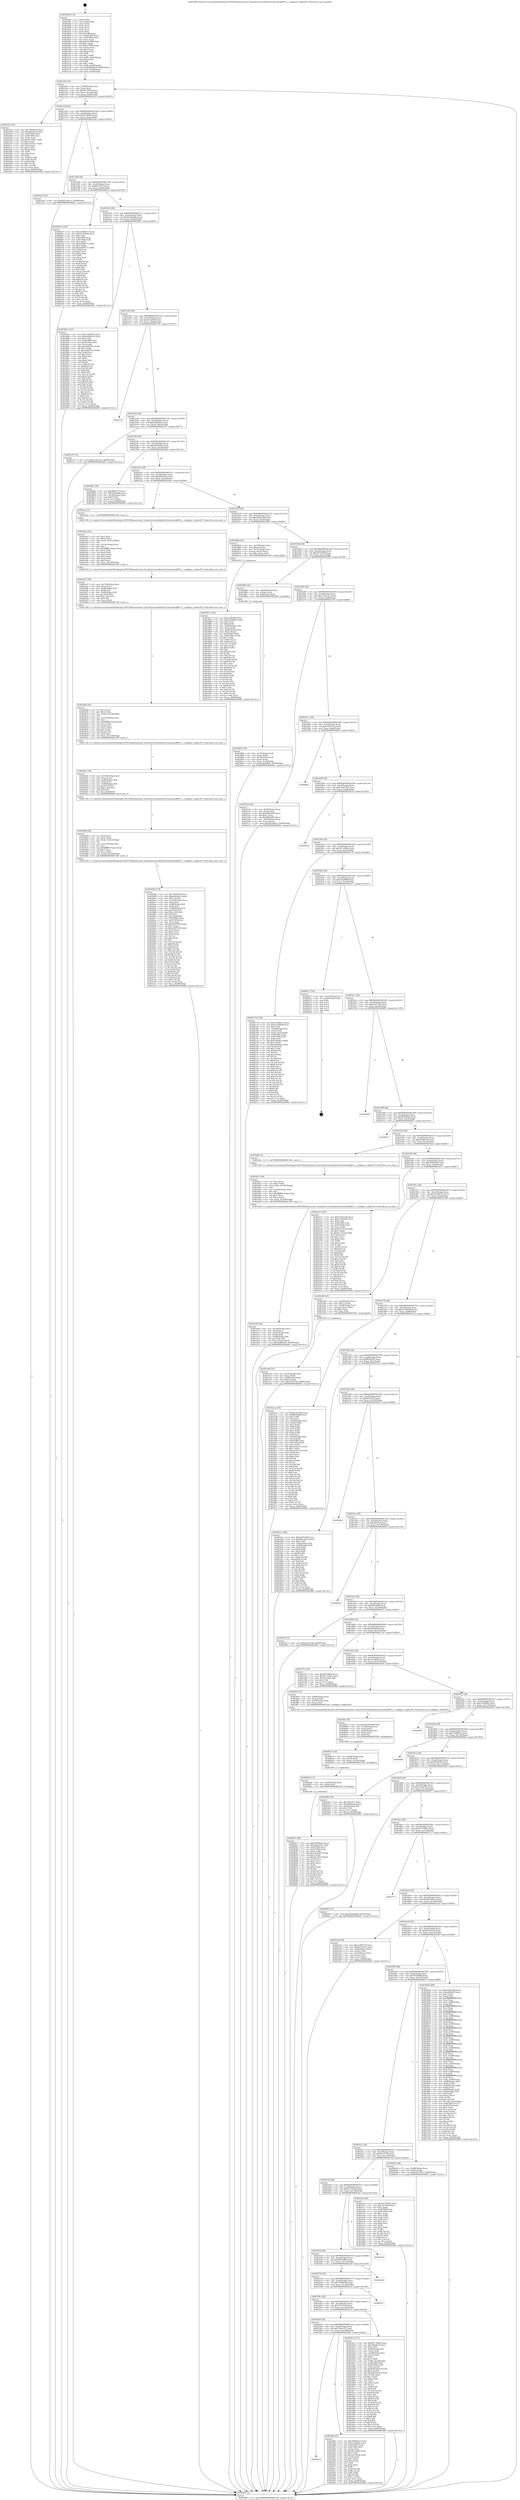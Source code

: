 digraph "0x4030d0" {
  label = "0x4030d0 (/mnt/c/Users/mathe/Desktop/tcc/POCII/binaries/extr_linuxdriversmediadvb-frontendssp887x.c_configure_reg0xc05_Final-ollvm.out::main(0))"
  labelloc = "t"
  node[shape=record]

  Entry [label="",width=0.3,height=0.3,shape=circle,fillcolor=black,style=filled]
  "0x403144" [label="{
     0x403144 [32]\l
     | [instrs]\l
     &nbsp;&nbsp;0x403144 \<+6\>: mov -0x90(%rbp),%eax\l
     &nbsp;&nbsp;0x40314a \<+2\>: mov %eax,%ecx\l
     &nbsp;&nbsp;0x40314c \<+6\>: sub $0x8151bf7b,%ecx\l
     &nbsp;&nbsp;0x403152 \<+6\>: mov %eax,-0xa4(%rbp)\l
     &nbsp;&nbsp;0x403158 \<+6\>: mov %ecx,-0xa8(%rbp)\l
     &nbsp;&nbsp;0x40315e \<+6\>: je 0000000000403a53 \<main+0x983\>\l
  }"]
  "0x403a53" [label="{
     0x403a53 [91]\l
     | [instrs]\l
     &nbsp;&nbsp;0x403a53 \<+5\>: mov $0x7909d7f6,%eax\l
     &nbsp;&nbsp;0x403a58 \<+5\>: mov $0xa801fb1d,%ecx\l
     &nbsp;&nbsp;0x403a5d \<+7\>: mov 0x407060,%edx\l
     &nbsp;&nbsp;0x403a64 \<+7\>: mov 0x407064,%esi\l
     &nbsp;&nbsp;0x403a6b \<+2\>: mov %edx,%edi\l
     &nbsp;&nbsp;0x403a6d \<+6\>: add $0xef7cb527,%edi\l
     &nbsp;&nbsp;0x403a73 \<+3\>: sub $0x1,%edi\l
     &nbsp;&nbsp;0x403a76 \<+6\>: sub $0xef7cb527,%edi\l
     &nbsp;&nbsp;0x403a7c \<+3\>: imul %edi,%edx\l
     &nbsp;&nbsp;0x403a7f \<+3\>: and $0x1,%edx\l
     &nbsp;&nbsp;0x403a82 \<+3\>: cmp $0x0,%edx\l
     &nbsp;&nbsp;0x403a85 \<+4\>: sete %r8b\l
     &nbsp;&nbsp;0x403a89 \<+3\>: cmp $0xa,%esi\l
     &nbsp;&nbsp;0x403a8c \<+4\>: setl %r9b\l
     &nbsp;&nbsp;0x403a90 \<+3\>: mov %r8b,%r10b\l
     &nbsp;&nbsp;0x403a93 \<+3\>: and %r9b,%r10b\l
     &nbsp;&nbsp;0x403a96 \<+3\>: xor %r9b,%r8b\l
     &nbsp;&nbsp;0x403a99 \<+3\>: or %r8b,%r10b\l
     &nbsp;&nbsp;0x403a9c \<+4\>: test $0x1,%r10b\l
     &nbsp;&nbsp;0x403aa0 \<+3\>: cmovne %ecx,%eax\l
     &nbsp;&nbsp;0x403aa3 \<+6\>: mov %eax,-0x90(%rbp)\l
     &nbsp;&nbsp;0x403aa9 \<+5\>: jmp 000000000040449c \<main+0x13cc\>\l
  }"]
  "0x403164" [label="{
     0x403164 [28]\l
     | [instrs]\l
     &nbsp;&nbsp;0x403164 \<+5\>: jmp 0000000000403169 \<main+0x99\>\l
     &nbsp;&nbsp;0x403169 \<+6\>: mov -0xa4(%rbp),%eax\l
     &nbsp;&nbsp;0x40316f \<+5\>: sub $0x81f549b6,%eax\l
     &nbsp;&nbsp;0x403174 \<+6\>: mov %eax,-0xac(%rbp)\l
     &nbsp;&nbsp;0x40317a \<+6\>: je 0000000000403a20 \<main+0x950\>\l
  }"]
  Exit [label="",width=0.3,height=0.3,shape=circle,fillcolor=black,style=filled,peripheries=2]
  "0x403a20" [label="{
     0x403a20 [15]\l
     | [instrs]\l
     &nbsp;&nbsp;0x403a20 \<+10\>: movl $0x48336b1e,-0x90(%rbp)\l
     &nbsp;&nbsp;0x403a2a \<+5\>: jmp 000000000040449c \<main+0x13cc\>\l
  }"]
  "0x403180" [label="{
     0x403180 [28]\l
     | [instrs]\l
     &nbsp;&nbsp;0x403180 \<+5\>: jmp 0000000000403185 \<main+0xb5\>\l
     &nbsp;&nbsp;0x403185 \<+6\>: mov -0xa4(%rbp),%eax\l
     &nbsp;&nbsp;0x40318b \<+5\>: sub $0x8c67ff15,%eax\l
     &nbsp;&nbsp;0x403190 \<+6\>: mov %eax,-0xb0(%rbp)\l
     &nbsp;&nbsp;0x403196 \<+6\>: je 00000000004040e5 \<main+0x1015\>\l
  }"]
  "0x404037" [label="{
     0x404037 [96]\l
     | [instrs]\l
     &nbsp;&nbsp;0x404037 \<+5\>: mov $0xdd9045a5,%eax\l
     &nbsp;&nbsp;0x40403c \<+5\>: mov $0x3c8ed791,%esi\l
     &nbsp;&nbsp;0x404041 \<+7\>: mov 0x407060,%ecx\l
     &nbsp;&nbsp;0x404048 \<+7\>: mov 0x407064,%edx\l
     &nbsp;&nbsp;0x40404f \<+3\>: mov %ecx,%r8d\l
     &nbsp;&nbsp;0x404052 \<+7\>: add $0x24caf974,%r8d\l
     &nbsp;&nbsp;0x404059 \<+4\>: sub $0x1,%r8d\l
     &nbsp;&nbsp;0x40405d \<+7\>: sub $0x24caf974,%r8d\l
     &nbsp;&nbsp;0x404064 \<+4\>: imul %r8d,%ecx\l
     &nbsp;&nbsp;0x404068 \<+3\>: and $0x1,%ecx\l
     &nbsp;&nbsp;0x40406b \<+3\>: cmp $0x0,%ecx\l
     &nbsp;&nbsp;0x40406e \<+4\>: sete %r9b\l
     &nbsp;&nbsp;0x404072 \<+3\>: cmp $0xa,%edx\l
     &nbsp;&nbsp;0x404075 \<+4\>: setl %r10b\l
     &nbsp;&nbsp;0x404079 \<+3\>: mov %r9b,%r11b\l
     &nbsp;&nbsp;0x40407c \<+3\>: and %r10b,%r11b\l
     &nbsp;&nbsp;0x40407f \<+3\>: xor %r10b,%r9b\l
     &nbsp;&nbsp;0x404082 \<+3\>: or %r9b,%r11b\l
     &nbsp;&nbsp;0x404085 \<+4\>: test $0x1,%r11b\l
     &nbsp;&nbsp;0x404089 \<+3\>: cmovne %esi,%eax\l
     &nbsp;&nbsp;0x40408c \<+6\>: mov %eax,-0x90(%rbp)\l
     &nbsp;&nbsp;0x404092 \<+5\>: jmp 000000000040449c \<main+0x13cc\>\l
  }"]
  "0x4040e5" [label="{
     0x4040e5 [147]\l
     | [instrs]\l
     &nbsp;&nbsp;0x4040e5 \<+5\>: mov $0x2548f612,%eax\l
     &nbsp;&nbsp;0x4040ea \<+5\>: mov $0xc6118b0a,%ecx\l
     &nbsp;&nbsp;0x4040ef \<+2\>: mov $0x1,%dl\l
     &nbsp;&nbsp;0x4040f1 \<+7\>: mov 0x407060,%esi\l
     &nbsp;&nbsp;0x4040f8 \<+7\>: mov 0x407064,%edi\l
     &nbsp;&nbsp;0x4040ff \<+3\>: mov %esi,%r8d\l
     &nbsp;&nbsp;0x404102 \<+7\>: sub $0xb58f4572,%r8d\l
     &nbsp;&nbsp;0x404109 \<+4\>: sub $0x1,%r8d\l
     &nbsp;&nbsp;0x40410d \<+7\>: add $0xb58f4572,%r8d\l
     &nbsp;&nbsp;0x404114 \<+4\>: imul %r8d,%esi\l
     &nbsp;&nbsp;0x404118 \<+3\>: and $0x1,%esi\l
     &nbsp;&nbsp;0x40411b \<+3\>: cmp $0x0,%esi\l
     &nbsp;&nbsp;0x40411e \<+4\>: sete %r9b\l
     &nbsp;&nbsp;0x404122 \<+3\>: cmp $0xa,%edi\l
     &nbsp;&nbsp;0x404125 \<+4\>: setl %r10b\l
     &nbsp;&nbsp;0x404129 \<+3\>: mov %r9b,%r11b\l
     &nbsp;&nbsp;0x40412c \<+4\>: xor $0xff,%r11b\l
     &nbsp;&nbsp;0x404130 \<+3\>: mov %r10b,%bl\l
     &nbsp;&nbsp;0x404133 \<+3\>: xor $0xff,%bl\l
     &nbsp;&nbsp;0x404136 \<+3\>: xor $0x1,%dl\l
     &nbsp;&nbsp;0x404139 \<+3\>: mov %r11b,%r14b\l
     &nbsp;&nbsp;0x40413c \<+4\>: and $0xff,%r14b\l
     &nbsp;&nbsp;0x404140 \<+3\>: and %dl,%r9b\l
     &nbsp;&nbsp;0x404143 \<+3\>: mov %bl,%r15b\l
     &nbsp;&nbsp;0x404146 \<+4\>: and $0xff,%r15b\l
     &nbsp;&nbsp;0x40414a \<+3\>: and %dl,%r10b\l
     &nbsp;&nbsp;0x40414d \<+3\>: or %r9b,%r14b\l
     &nbsp;&nbsp;0x404150 \<+3\>: or %r10b,%r15b\l
     &nbsp;&nbsp;0x404153 \<+3\>: xor %r15b,%r14b\l
     &nbsp;&nbsp;0x404156 \<+3\>: or %bl,%r11b\l
     &nbsp;&nbsp;0x404159 \<+4\>: xor $0xff,%r11b\l
     &nbsp;&nbsp;0x40415d \<+3\>: or $0x1,%dl\l
     &nbsp;&nbsp;0x404160 \<+3\>: and %dl,%r11b\l
     &nbsp;&nbsp;0x404163 \<+3\>: or %r11b,%r14b\l
     &nbsp;&nbsp;0x404166 \<+4\>: test $0x1,%r14b\l
     &nbsp;&nbsp;0x40416a \<+3\>: cmovne %ecx,%eax\l
     &nbsp;&nbsp;0x40416d \<+6\>: mov %eax,-0x90(%rbp)\l
     &nbsp;&nbsp;0x404173 \<+5\>: jmp 000000000040449c \<main+0x13cc\>\l
  }"]
  "0x40319c" [label="{
     0x40319c [28]\l
     | [instrs]\l
     &nbsp;&nbsp;0x40319c \<+5\>: jmp 00000000004031a1 \<main+0xd1\>\l
     &nbsp;&nbsp;0x4031a1 \<+6\>: mov -0xa4(%rbp),%eax\l
     &nbsp;&nbsp;0x4031a7 \<+5\>: sub $0x91bbda8e,%eax\l
     &nbsp;&nbsp;0x4031ac \<+6\>: mov %eax,-0xb4(%rbp)\l
     &nbsp;&nbsp;0x4031b2 \<+6\>: je 00000000004038d1 \<main+0x801\>\l
  }"]
  "0x40402b" [label="{
     0x40402b [12]\l
     | [instrs]\l
     &nbsp;&nbsp;0x40402b \<+4\>: mov -0x50(%rbp),%rdi\l
     &nbsp;&nbsp;0x40402f \<+3\>: mov (%rdi),%rdi\l
     &nbsp;&nbsp;0x404032 \<+5\>: call 0000000000401030 \<free@plt\>\l
     | [calls]\l
     &nbsp;&nbsp;0x401030 \{1\} (unknown)\l
  }"]
  "0x4038d1" [label="{
     0x4038d1 [147]\l
     | [instrs]\l
     &nbsp;&nbsp;0x4038d1 \<+5\>: mov $0x21d69f9a,%eax\l
     &nbsp;&nbsp;0x4038d6 \<+5\>: mov $0xa8402a59,%ecx\l
     &nbsp;&nbsp;0x4038db \<+2\>: mov $0x1,%dl\l
     &nbsp;&nbsp;0x4038dd \<+7\>: mov 0x407060,%esi\l
     &nbsp;&nbsp;0x4038e4 \<+7\>: mov 0x407064,%edi\l
     &nbsp;&nbsp;0x4038eb \<+3\>: mov %esi,%r8d\l
     &nbsp;&nbsp;0x4038ee \<+7\>: add $0xeddd7614,%r8d\l
     &nbsp;&nbsp;0x4038f5 \<+4\>: sub $0x1,%r8d\l
     &nbsp;&nbsp;0x4038f9 \<+7\>: sub $0xeddd7614,%r8d\l
     &nbsp;&nbsp;0x403900 \<+4\>: imul %r8d,%esi\l
     &nbsp;&nbsp;0x403904 \<+3\>: and $0x1,%esi\l
     &nbsp;&nbsp;0x403907 \<+3\>: cmp $0x0,%esi\l
     &nbsp;&nbsp;0x40390a \<+4\>: sete %r9b\l
     &nbsp;&nbsp;0x40390e \<+3\>: cmp $0xa,%edi\l
     &nbsp;&nbsp;0x403911 \<+4\>: setl %r10b\l
     &nbsp;&nbsp;0x403915 \<+3\>: mov %r9b,%r11b\l
     &nbsp;&nbsp;0x403918 \<+4\>: xor $0xff,%r11b\l
     &nbsp;&nbsp;0x40391c \<+3\>: mov %r10b,%bl\l
     &nbsp;&nbsp;0x40391f \<+3\>: xor $0xff,%bl\l
     &nbsp;&nbsp;0x403922 \<+3\>: xor $0x0,%dl\l
     &nbsp;&nbsp;0x403925 \<+3\>: mov %r11b,%r14b\l
     &nbsp;&nbsp;0x403928 \<+4\>: and $0x0,%r14b\l
     &nbsp;&nbsp;0x40392c \<+3\>: and %dl,%r9b\l
     &nbsp;&nbsp;0x40392f \<+3\>: mov %bl,%r15b\l
     &nbsp;&nbsp;0x403932 \<+4\>: and $0x0,%r15b\l
     &nbsp;&nbsp;0x403936 \<+3\>: and %dl,%r10b\l
     &nbsp;&nbsp;0x403939 \<+3\>: or %r9b,%r14b\l
     &nbsp;&nbsp;0x40393c \<+3\>: or %r10b,%r15b\l
     &nbsp;&nbsp;0x40393f \<+3\>: xor %r15b,%r14b\l
     &nbsp;&nbsp;0x403942 \<+3\>: or %bl,%r11b\l
     &nbsp;&nbsp;0x403945 \<+4\>: xor $0xff,%r11b\l
     &nbsp;&nbsp;0x403949 \<+3\>: or $0x0,%dl\l
     &nbsp;&nbsp;0x40394c \<+3\>: and %dl,%r11b\l
     &nbsp;&nbsp;0x40394f \<+3\>: or %r11b,%r14b\l
     &nbsp;&nbsp;0x403952 \<+4\>: test $0x1,%r14b\l
     &nbsp;&nbsp;0x403956 \<+3\>: cmovne %ecx,%eax\l
     &nbsp;&nbsp;0x403959 \<+6\>: mov %eax,-0x90(%rbp)\l
     &nbsp;&nbsp;0x40395f \<+5\>: jmp 000000000040449c \<main+0x13cc\>\l
  }"]
  "0x4031b8" [label="{
     0x4031b8 [28]\l
     | [instrs]\l
     &nbsp;&nbsp;0x4031b8 \<+5\>: jmp 00000000004031bd \<main+0xed\>\l
     &nbsp;&nbsp;0x4031bd \<+6\>: mov -0xa4(%rbp),%eax\l
     &nbsp;&nbsp;0x4031c3 \<+5\>: sub $0x9e1d6f5f,%eax\l
     &nbsp;&nbsp;0x4031c8 \<+6\>: mov %eax,-0xb8(%rbp)\l
     &nbsp;&nbsp;0x4031ce \<+6\>: je 00000000004037d7 \<main+0x707\>\l
  }"]
  "0x404019" [label="{
     0x404019 [18]\l
     | [instrs]\l
     &nbsp;&nbsp;0x404019 \<+4\>: mov -0x68(%rbp),%rdi\l
     &nbsp;&nbsp;0x40401d \<+3\>: mov (%rdi),%rdi\l
     &nbsp;&nbsp;0x404020 \<+6\>: mov %eax,-0x16c(%rbp)\l
     &nbsp;&nbsp;0x404026 \<+5\>: call 0000000000401030 \<free@plt\>\l
     | [calls]\l
     &nbsp;&nbsp;0x401030 \{1\} (unknown)\l
  }"]
  "0x4037d7" [label="{
     0x4037d7\l
  }", style=dashed]
  "0x4031d4" [label="{
     0x4031d4 [28]\l
     | [instrs]\l
     &nbsp;&nbsp;0x4031d4 \<+5\>: jmp 00000000004031d9 \<main+0x109\>\l
     &nbsp;&nbsp;0x4031d9 \<+6\>: mov -0xa4(%rbp),%eax\l
     &nbsp;&nbsp;0x4031df \<+5\>: sub $0xa4fb492a,%eax\l
     &nbsp;&nbsp;0x4031e4 \<+6\>: mov %eax,-0xbc(%rbp)\l
     &nbsp;&nbsp;0x4031ea \<+6\>: je 0000000000403c47 \<main+0xb77\>\l
  }"]
  "0x403ffc" [label="{
     0x403ffc [29]\l
     | [instrs]\l
     &nbsp;&nbsp;0x403ffc \<+10\>: movabs $0x4050b6,%rdi\l
     &nbsp;&nbsp;0x404006 \<+4\>: mov -0x40(%rbp),%rsi\l
     &nbsp;&nbsp;0x40400a \<+2\>: mov %eax,(%rsi)\l
     &nbsp;&nbsp;0x40400c \<+4\>: mov -0x40(%rbp),%rsi\l
     &nbsp;&nbsp;0x404010 \<+2\>: mov (%rsi),%esi\l
     &nbsp;&nbsp;0x404012 \<+2\>: mov $0x0,%al\l
     &nbsp;&nbsp;0x404014 \<+5\>: call 0000000000401040 \<printf@plt\>\l
     | [calls]\l
     &nbsp;&nbsp;0x401040 \{1\} (unknown)\l
  }"]
  "0x403c47" [label="{
     0x403c47 [15]\l
     | [instrs]\l
     &nbsp;&nbsp;0x403c47 \<+10\>: movl $0xc23b7a13,-0x90(%rbp)\l
     &nbsp;&nbsp;0x403c51 \<+5\>: jmp 000000000040449c \<main+0x13cc\>\l
  }"]
  "0x4031f0" [label="{
     0x4031f0 [28]\l
     | [instrs]\l
     &nbsp;&nbsp;0x4031f0 \<+5\>: jmp 00000000004031f5 \<main+0x125\>\l
     &nbsp;&nbsp;0x4031f5 \<+6\>: mov -0xa4(%rbp),%eax\l
     &nbsp;&nbsp;0x4031fb \<+5\>: sub $0xa6ef5804,%eax\l
     &nbsp;&nbsp;0x403200 \<+6\>: mov %eax,-0xc0(%rbp)\l
     &nbsp;&nbsp;0x403206 \<+6\>: je 00000000004038b3 \<main+0x7e3\>\l
  }"]
  "0x4035c4" [label="{
     0x4035c4\l
  }", style=dashed]
  "0x4038b3" [label="{
     0x4038b3 [30]\l
     | [instrs]\l
     &nbsp;&nbsp;0x4038b3 \<+5\>: mov $0xffef2d75,%eax\l
     &nbsp;&nbsp;0x4038b8 \<+5\>: mov $0x91bbda8e,%ecx\l
     &nbsp;&nbsp;0x4038bd \<+3\>: mov -0x34(%rbp),%edx\l
     &nbsp;&nbsp;0x4038c0 \<+3\>: cmp $0x0,%edx\l
     &nbsp;&nbsp;0x4038c3 \<+3\>: cmove %ecx,%eax\l
     &nbsp;&nbsp;0x4038c6 \<+6\>: mov %eax,-0x90(%rbp)\l
     &nbsp;&nbsp;0x4038cc \<+5\>: jmp 000000000040449c \<main+0x13cc\>\l
  }"]
  "0x40320c" [label="{
     0x40320c [28]\l
     | [instrs]\l
     &nbsp;&nbsp;0x40320c \<+5\>: jmp 0000000000403211 \<main+0x141\>\l
     &nbsp;&nbsp;0x403211 \<+6\>: mov -0xa4(%rbp),%eax\l
     &nbsp;&nbsp;0x403217 \<+5\>: sub $0xa801fb1d,%eax\l
     &nbsp;&nbsp;0x40321c \<+6\>: mov %eax,-0xc4(%rbp)\l
     &nbsp;&nbsp;0x403222 \<+6\>: je 0000000000403aae \<main+0x9de\>\l
  }"]
  "0x403f8e" [label="{
     0x403f8e [91]\l
     | [instrs]\l
     &nbsp;&nbsp;0x403f8e \<+5\>: mov $0xdd9045a5,%eax\l
     &nbsp;&nbsp;0x403f93 \<+5\>: mov $0x1acf89e4,%ecx\l
     &nbsp;&nbsp;0x403f98 \<+7\>: mov 0x407060,%edx\l
     &nbsp;&nbsp;0x403f9f \<+7\>: mov 0x407064,%esi\l
     &nbsp;&nbsp;0x403fa6 \<+2\>: mov %edx,%edi\l
     &nbsp;&nbsp;0x403fa8 \<+6\>: sub $0x2d7a9a94,%edi\l
     &nbsp;&nbsp;0x403fae \<+3\>: sub $0x1,%edi\l
     &nbsp;&nbsp;0x403fb1 \<+6\>: add $0x2d7a9a94,%edi\l
     &nbsp;&nbsp;0x403fb7 \<+3\>: imul %edi,%edx\l
     &nbsp;&nbsp;0x403fba \<+3\>: and $0x1,%edx\l
     &nbsp;&nbsp;0x403fbd \<+3\>: cmp $0x0,%edx\l
     &nbsp;&nbsp;0x403fc0 \<+4\>: sete %r8b\l
     &nbsp;&nbsp;0x403fc4 \<+3\>: cmp $0xa,%esi\l
     &nbsp;&nbsp;0x403fc7 \<+4\>: setl %r9b\l
     &nbsp;&nbsp;0x403fcb \<+3\>: mov %r8b,%r10b\l
     &nbsp;&nbsp;0x403fce \<+3\>: and %r9b,%r10b\l
     &nbsp;&nbsp;0x403fd1 \<+3\>: xor %r9b,%r8b\l
     &nbsp;&nbsp;0x403fd4 \<+3\>: or %r8b,%r10b\l
     &nbsp;&nbsp;0x403fd7 \<+4\>: test $0x1,%r10b\l
     &nbsp;&nbsp;0x403fdb \<+3\>: cmovne %ecx,%eax\l
     &nbsp;&nbsp;0x403fde \<+6\>: mov %eax,-0x90(%rbp)\l
     &nbsp;&nbsp;0x403fe4 \<+5\>: jmp 000000000040449c \<main+0x13cc\>\l
  }"]
  "0x403aae" [label="{
     0x403aae [5]\l
     | [instrs]\l
     &nbsp;&nbsp;0x403aae \<+5\>: call 0000000000401160 \<next_i\>\l
     | [calls]\l
     &nbsp;&nbsp;0x401160 \{1\} (/mnt/c/Users/mathe/Desktop/tcc/POCII/binaries/extr_linuxdriversmediadvb-frontendssp887x.c_configure_reg0xc05_Final-ollvm.out::next_i)\l
  }"]
  "0x403228" [label="{
     0x403228 [28]\l
     | [instrs]\l
     &nbsp;&nbsp;0x403228 \<+5\>: jmp 000000000040322d \<main+0x15d\>\l
     &nbsp;&nbsp;0x40322d \<+6\>: mov -0xa4(%rbp),%eax\l
     &nbsp;&nbsp;0x403233 \<+5\>: sub $0xa8402a59,%eax\l
     &nbsp;&nbsp;0x403238 \<+6\>: mov %eax,-0xc8(%rbp)\l
     &nbsp;&nbsp;0x40323e \<+6\>: je 0000000000403964 \<main+0x894\>\l
  }"]
  "0x403e0d" [label="{
     0x403e0d [42]\l
     | [instrs]\l
     &nbsp;&nbsp;0x403e0d \<+6\>: mov -0x168(%rbp),%ecx\l
     &nbsp;&nbsp;0x403e13 \<+3\>: imul %eax,%ecx\l
     &nbsp;&nbsp;0x403e16 \<+4\>: mov -0x50(%rbp),%rdi\l
     &nbsp;&nbsp;0x403e1a \<+3\>: mov (%rdi),%rdi\l
     &nbsp;&nbsp;0x403e1d \<+4\>: mov -0x48(%rbp),%r8\l
     &nbsp;&nbsp;0x403e21 \<+3\>: movslq (%r8),%r8\l
     &nbsp;&nbsp;0x403e24 \<+4\>: mov %ecx,(%rdi,%r8,4)\l
     &nbsp;&nbsp;0x403e28 \<+10\>: movl $0xeb480146,-0x90(%rbp)\l
     &nbsp;&nbsp;0x403e32 \<+5\>: jmp 000000000040449c \<main+0x13cc\>\l
  }"]
  "0x403964" [label="{
     0x403964 [26]\l
     | [instrs]\l
     &nbsp;&nbsp;0x403964 \<+4\>: mov -0x70(%rbp),%rax\l
     &nbsp;&nbsp;0x403968 \<+6\>: movl $0x1,(%rax)\l
     &nbsp;&nbsp;0x40396e \<+4\>: mov -0x70(%rbp),%rax\l
     &nbsp;&nbsp;0x403972 \<+3\>: movslq (%rax),%rax\l
     &nbsp;&nbsp;0x403975 \<+4\>: imul $0xc,%rax,%rdi\l
     &nbsp;&nbsp;0x403979 \<+5\>: call 0000000000401050 \<malloc@plt\>\l
     | [calls]\l
     &nbsp;&nbsp;0x401050 \{1\} (unknown)\l
  }"]
  "0x403244" [label="{
     0x403244 [28]\l
     | [instrs]\l
     &nbsp;&nbsp;0x403244 \<+5\>: jmp 0000000000403249 \<main+0x179\>\l
     &nbsp;&nbsp;0x403249 \<+6\>: mov -0xa4(%rbp),%eax\l
     &nbsp;&nbsp;0x40324f \<+5\>: sub $0xb971f650,%eax\l
     &nbsp;&nbsp;0x403254 \<+6\>: mov %eax,-0xcc(%rbp)\l
     &nbsp;&nbsp;0x40325a \<+6\>: je 0000000000403885 \<main+0x7b5\>\l
  }"]
  "0x403de1" [label="{
     0x403de1 [44]\l
     | [instrs]\l
     &nbsp;&nbsp;0x403de1 \<+2\>: xor %ecx,%ecx\l
     &nbsp;&nbsp;0x403de3 \<+5\>: mov $0x2,%edx\l
     &nbsp;&nbsp;0x403de8 \<+6\>: mov %edx,-0x164(%rbp)\l
     &nbsp;&nbsp;0x403dee \<+1\>: cltd\l
     &nbsp;&nbsp;0x403def \<+6\>: mov -0x164(%rbp),%esi\l
     &nbsp;&nbsp;0x403df5 \<+2\>: idiv %esi\l
     &nbsp;&nbsp;0x403df7 \<+6\>: imul $0xfffffffe,%edx,%edx\l
     &nbsp;&nbsp;0x403dfd \<+3\>: sub $0x1,%ecx\l
     &nbsp;&nbsp;0x403e00 \<+2\>: sub %ecx,%edx\l
     &nbsp;&nbsp;0x403e02 \<+6\>: mov %edx,-0x168(%rbp)\l
     &nbsp;&nbsp;0x403e08 \<+5\>: call 0000000000401160 \<next_i\>\l
     | [calls]\l
     &nbsp;&nbsp;0x401160 \{1\} (/mnt/c/Users/mathe/Desktop/tcc/POCII/binaries/extr_linuxdriversmediadvb-frontendssp887x.c_configure_reg0xc05_Final-ollvm.out::next_i)\l
  }"]
  "0x403885" [label="{
     0x403885 [16]\l
     | [instrs]\l
     &nbsp;&nbsp;0x403885 \<+4\>: mov -0x80(%rbp),%rax\l
     &nbsp;&nbsp;0x403889 \<+3\>: mov (%rax),%rax\l
     &nbsp;&nbsp;0x40388c \<+4\>: mov 0x8(%rax),%rdi\l
     &nbsp;&nbsp;0x403890 \<+5\>: call 0000000000401060 \<atoi@plt\>\l
     | [calls]\l
     &nbsp;&nbsp;0x401060 \{1\} (unknown)\l
  }"]
  "0x403260" [label="{
     0x403260 [28]\l
     | [instrs]\l
     &nbsp;&nbsp;0x403260 \<+5\>: jmp 0000000000403265 \<main+0x195\>\l
     &nbsp;&nbsp;0x403265 \<+6\>: mov -0xa4(%rbp),%eax\l
     &nbsp;&nbsp;0x40326b \<+5\>: sub $0xc23b7a13,%eax\l
     &nbsp;&nbsp;0x403270 \<+6\>: mov %eax,-0xd0(%rbp)\l
     &nbsp;&nbsp;0x403276 \<+6\>: je 0000000000403c56 \<main+0xb86\>\l
  }"]
  "0x4035a8" [label="{
     0x4035a8 [28]\l
     | [instrs]\l
     &nbsp;&nbsp;0x4035a8 \<+5\>: jmp 00000000004035ad \<main+0x4dd\>\l
     &nbsp;&nbsp;0x4035ad \<+6\>: mov -0xa4(%rbp),%eax\l
     &nbsp;&nbsp;0x4035b3 \<+5\>: sub $0x7f0ee1f1,%eax\l
     &nbsp;&nbsp;0x4035b8 \<+6\>: mov %eax,-0x148(%rbp)\l
     &nbsp;&nbsp;0x4035be \<+6\>: je 0000000000403f8e \<main+0xebe\>\l
  }"]
  "0x403c56" [label="{
     0x403c56 [42]\l
     | [instrs]\l
     &nbsp;&nbsp;0x403c56 \<+4\>: mov -0x60(%rbp),%rax\l
     &nbsp;&nbsp;0x403c5a \<+2\>: mov (%rax),%ecx\l
     &nbsp;&nbsp;0x403c5c \<+6\>: add $0xf95b2003,%ecx\l
     &nbsp;&nbsp;0x403c62 \<+3\>: add $0x1,%ecx\l
     &nbsp;&nbsp;0x403c65 \<+6\>: sub $0xf95b2003,%ecx\l
     &nbsp;&nbsp;0x403c6b \<+4\>: mov -0x60(%rbp),%rax\l
     &nbsp;&nbsp;0x403c6f \<+2\>: mov %ecx,(%rax)\l
     &nbsp;&nbsp;0x403c71 \<+10\>: movl $0x48336b1e,-0x90(%rbp)\l
     &nbsp;&nbsp;0x403c7b \<+5\>: jmp 000000000040449c \<main+0x13cc\>\l
  }"]
  "0x40327c" [label="{
     0x40327c [28]\l
     | [instrs]\l
     &nbsp;&nbsp;0x40327c \<+5\>: jmp 0000000000403281 \<main+0x1b1\>\l
     &nbsp;&nbsp;0x403281 \<+6\>: mov -0xa4(%rbp),%eax\l
     &nbsp;&nbsp;0x403287 \<+5\>: sub $0xc3807c53,%eax\l
     &nbsp;&nbsp;0x40328c \<+6\>: mov %eax,-0xd4(%rbp)\l
     &nbsp;&nbsp;0x403292 \<+6\>: je 00000000004040b5 \<main+0xfe5\>\l
  }"]
  "0x403d13" [label="{
     0x403d13 [171]\l
     | [instrs]\l
     &nbsp;&nbsp;0x403d13 \<+5\>: mov $0x62176d20,%eax\l
     &nbsp;&nbsp;0x403d18 \<+5\>: mov $0x26fabb10,%ecx\l
     &nbsp;&nbsp;0x403d1d \<+2\>: mov $0x1,%dl\l
     &nbsp;&nbsp;0x403d1f \<+4\>: mov -0x48(%rbp),%rsi\l
     &nbsp;&nbsp;0x403d23 \<+2\>: mov (%rsi),%edi\l
     &nbsp;&nbsp;0x403d25 \<+4\>: mov -0x58(%rbp),%rsi\l
     &nbsp;&nbsp;0x403d29 \<+2\>: cmp (%rsi),%edi\l
     &nbsp;&nbsp;0x403d2b \<+4\>: setl %r8b\l
     &nbsp;&nbsp;0x403d2f \<+4\>: and $0x1,%r8b\l
     &nbsp;&nbsp;0x403d33 \<+4\>: mov %r8b,-0x2d(%rbp)\l
     &nbsp;&nbsp;0x403d37 \<+7\>: mov 0x407060,%edi\l
     &nbsp;&nbsp;0x403d3e \<+8\>: mov 0x407064,%r9d\l
     &nbsp;&nbsp;0x403d46 \<+3\>: mov %edi,%r10d\l
     &nbsp;&nbsp;0x403d49 \<+7\>: sub $0x8055d5e8,%r10d\l
     &nbsp;&nbsp;0x403d50 \<+4\>: sub $0x1,%r10d\l
     &nbsp;&nbsp;0x403d54 \<+7\>: add $0x8055d5e8,%r10d\l
     &nbsp;&nbsp;0x403d5b \<+4\>: imul %r10d,%edi\l
     &nbsp;&nbsp;0x403d5f \<+3\>: and $0x1,%edi\l
     &nbsp;&nbsp;0x403d62 \<+3\>: cmp $0x0,%edi\l
     &nbsp;&nbsp;0x403d65 \<+4\>: sete %r8b\l
     &nbsp;&nbsp;0x403d69 \<+4\>: cmp $0xa,%r9d\l
     &nbsp;&nbsp;0x403d6d \<+4\>: setl %r11b\l
     &nbsp;&nbsp;0x403d71 \<+3\>: mov %r8b,%bl\l
     &nbsp;&nbsp;0x403d74 \<+3\>: xor $0xff,%bl\l
     &nbsp;&nbsp;0x403d77 \<+3\>: mov %r11b,%r14b\l
     &nbsp;&nbsp;0x403d7a \<+4\>: xor $0xff,%r14b\l
     &nbsp;&nbsp;0x403d7e \<+3\>: xor $0x1,%dl\l
     &nbsp;&nbsp;0x403d81 \<+3\>: mov %bl,%r15b\l
     &nbsp;&nbsp;0x403d84 \<+4\>: and $0xff,%r15b\l
     &nbsp;&nbsp;0x403d88 \<+3\>: and %dl,%r8b\l
     &nbsp;&nbsp;0x403d8b \<+3\>: mov %r14b,%r12b\l
     &nbsp;&nbsp;0x403d8e \<+4\>: and $0xff,%r12b\l
     &nbsp;&nbsp;0x403d92 \<+3\>: and %dl,%r11b\l
     &nbsp;&nbsp;0x403d95 \<+3\>: or %r8b,%r15b\l
     &nbsp;&nbsp;0x403d98 \<+3\>: or %r11b,%r12b\l
     &nbsp;&nbsp;0x403d9b \<+3\>: xor %r12b,%r15b\l
     &nbsp;&nbsp;0x403d9e \<+3\>: or %r14b,%bl\l
     &nbsp;&nbsp;0x403da1 \<+3\>: xor $0xff,%bl\l
     &nbsp;&nbsp;0x403da4 \<+3\>: or $0x1,%dl\l
     &nbsp;&nbsp;0x403da7 \<+2\>: and %dl,%bl\l
     &nbsp;&nbsp;0x403da9 \<+3\>: or %bl,%r15b\l
     &nbsp;&nbsp;0x403dac \<+4\>: test $0x1,%r15b\l
     &nbsp;&nbsp;0x403db0 \<+3\>: cmovne %ecx,%eax\l
     &nbsp;&nbsp;0x403db3 \<+6\>: mov %eax,-0x90(%rbp)\l
     &nbsp;&nbsp;0x403db9 \<+5\>: jmp 000000000040449c \<main+0x13cc\>\l
  }"]
  "0x4040b5" [label="{
     0x4040b5\l
  }", style=dashed]
  "0x403298" [label="{
     0x403298 [28]\l
     | [instrs]\l
     &nbsp;&nbsp;0x403298 \<+5\>: jmp 000000000040329d \<main+0x1cd\>\l
     &nbsp;&nbsp;0x40329d \<+6\>: mov -0xa4(%rbp),%eax\l
     &nbsp;&nbsp;0x4032a3 \<+5\>: sub $0xc4ed3358,%eax\l
     &nbsp;&nbsp;0x4032a8 \<+6\>: mov %eax,-0xd8(%rbp)\l
     &nbsp;&nbsp;0x4032ae \<+6\>: je 0000000000403876 \<main+0x7a6\>\l
  }"]
  "0x40358c" [label="{
     0x40358c [28]\l
     | [instrs]\l
     &nbsp;&nbsp;0x40358c \<+5\>: jmp 0000000000403591 \<main+0x4c1\>\l
     &nbsp;&nbsp;0x403591 \<+6\>: mov -0xa4(%rbp),%eax\l
     &nbsp;&nbsp;0x403597 \<+5\>: sub $0x7d1f7fc4,%eax\l
     &nbsp;&nbsp;0x40359c \<+6\>: mov %eax,-0x144(%rbp)\l
     &nbsp;&nbsp;0x4035a2 \<+6\>: je 0000000000403d13 \<main+0xc43\>\l
  }"]
  "0x403876" [label="{
     0x403876\l
  }", style=dashed]
  "0x4032b4" [label="{
     0x4032b4 [28]\l
     | [instrs]\l
     &nbsp;&nbsp;0x4032b4 \<+5\>: jmp 00000000004032b9 \<main+0x1e9\>\l
     &nbsp;&nbsp;0x4032b9 \<+6\>: mov -0xa4(%rbp),%eax\l
     &nbsp;&nbsp;0x4032bf \<+5\>: sub $0xc6118b0a,%eax\l
     &nbsp;&nbsp;0x4032c4 \<+6\>: mov %eax,-0xdc(%rbp)\l
     &nbsp;&nbsp;0x4032ca \<+6\>: je 0000000000404178 \<main+0x10a8\>\l
  }"]
  "0x4042c9" [label="{
     0x4042c9\l
  }", style=dashed]
  "0x404178" [label="{
     0x404178 [159]\l
     | [instrs]\l
     &nbsp;&nbsp;0x404178 \<+5\>: mov $0x2548f612,%eax\l
     &nbsp;&nbsp;0x40417d \<+5\>: mov $0xc63d068f,%ecx\l
     &nbsp;&nbsp;0x404182 \<+2\>: mov $0x1,%dl\l
     &nbsp;&nbsp;0x404184 \<+7\>: mov -0x88(%rbp),%rsi\l
     &nbsp;&nbsp;0x40418b \<+2\>: mov (%rsi),%edi\l
     &nbsp;&nbsp;0x40418d \<+3\>: mov %edi,-0x2c(%rbp)\l
     &nbsp;&nbsp;0x404190 \<+7\>: mov 0x407060,%edi\l
     &nbsp;&nbsp;0x404197 \<+8\>: mov 0x407064,%r8d\l
     &nbsp;&nbsp;0x40419f \<+3\>: mov %edi,%r9d\l
     &nbsp;&nbsp;0x4041a2 \<+7\>: add $0x43b6daa,%r9d\l
     &nbsp;&nbsp;0x4041a9 \<+4\>: sub $0x1,%r9d\l
     &nbsp;&nbsp;0x4041ad \<+7\>: sub $0x43b6daa,%r9d\l
     &nbsp;&nbsp;0x4041b4 \<+4\>: imul %r9d,%edi\l
     &nbsp;&nbsp;0x4041b8 \<+3\>: and $0x1,%edi\l
     &nbsp;&nbsp;0x4041bb \<+3\>: cmp $0x0,%edi\l
     &nbsp;&nbsp;0x4041be \<+4\>: sete %r10b\l
     &nbsp;&nbsp;0x4041c2 \<+4\>: cmp $0xa,%r8d\l
     &nbsp;&nbsp;0x4041c6 \<+4\>: setl %r11b\l
     &nbsp;&nbsp;0x4041ca \<+3\>: mov %r10b,%bl\l
     &nbsp;&nbsp;0x4041cd \<+3\>: xor $0xff,%bl\l
     &nbsp;&nbsp;0x4041d0 \<+3\>: mov %r11b,%r14b\l
     &nbsp;&nbsp;0x4041d3 \<+4\>: xor $0xff,%r14b\l
     &nbsp;&nbsp;0x4041d7 \<+3\>: xor $0x0,%dl\l
     &nbsp;&nbsp;0x4041da \<+3\>: mov %bl,%r15b\l
     &nbsp;&nbsp;0x4041dd \<+4\>: and $0x0,%r15b\l
     &nbsp;&nbsp;0x4041e1 \<+3\>: and %dl,%r10b\l
     &nbsp;&nbsp;0x4041e4 \<+3\>: mov %r14b,%r12b\l
     &nbsp;&nbsp;0x4041e7 \<+4\>: and $0x0,%r12b\l
     &nbsp;&nbsp;0x4041eb \<+3\>: and %dl,%r11b\l
     &nbsp;&nbsp;0x4041ee \<+3\>: or %r10b,%r15b\l
     &nbsp;&nbsp;0x4041f1 \<+3\>: or %r11b,%r12b\l
     &nbsp;&nbsp;0x4041f4 \<+3\>: xor %r12b,%r15b\l
     &nbsp;&nbsp;0x4041f7 \<+3\>: or %r14b,%bl\l
     &nbsp;&nbsp;0x4041fa \<+3\>: xor $0xff,%bl\l
     &nbsp;&nbsp;0x4041fd \<+3\>: or $0x0,%dl\l
     &nbsp;&nbsp;0x404200 \<+2\>: and %dl,%bl\l
     &nbsp;&nbsp;0x404202 \<+3\>: or %bl,%r15b\l
     &nbsp;&nbsp;0x404205 \<+4\>: test $0x1,%r15b\l
     &nbsp;&nbsp;0x404209 \<+3\>: cmovne %ecx,%eax\l
     &nbsp;&nbsp;0x40420c \<+6\>: mov %eax,-0x90(%rbp)\l
     &nbsp;&nbsp;0x404212 \<+5\>: jmp 000000000040449c \<main+0x13cc\>\l
  }"]
  "0x4032d0" [label="{
     0x4032d0 [28]\l
     | [instrs]\l
     &nbsp;&nbsp;0x4032d0 \<+5\>: jmp 00000000004032d5 \<main+0x205\>\l
     &nbsp;&nbsp;0x4032d5 \<+6\>: mov -0xa4(%rbp),%eax\l
     &nbsp;&nbsp;0x4032db \<+5\>: sub $0xc63d068f,%eax\l
     &nbsp;&nbsp;0x4032e0 \<+6\>: mov %eax,-0xe0(%rbp)\l
     &nbsp;&nbsp;0x4032e6 \<+6\>: je 0000000000404217 \<main+0x1147\>\l
  }"]
  "0x403570" [label="{
     0x403570 [28]\l
     | [instrs]\l
     &nbsp;&nbsp;0x403570 \<+5\>: jmp 0000000000403575 \<main+0x4a5\>\l
     &nbsp;&nbsp;0x403575 \<+6\>: mov -0xa4(%rbp),%eax\l
     &nbsp;&nbsp;0x40357b \<+5\>: sub $0x7909d7f6,%eax\l
     &nbsp;&nbsp;0x403580 \<+6\>: mov %eax,-0x140(%rbp)\l
     &nbsp;&nbsp;0x403586 \<+6\>: je 00000000004042c9 \<main+0x11f9\>\l
  }"]
  "0x404217" [label="{
     0x404217 [18]\l
     | [instrs]\l
     &nbsp;&nbsp;0x404217 \<+3\>: mov -0x2c(%rbp),%eax\l
     &nbsp;&nbsp;0x40421a \<+4\>: lea -0x28(%rbp),%rsp\l
     &nbsp;&nbsp;0x40421e \<+1\>: pop %rbx\l
     &nbsp;&nbsp;0x40421f \<+2\>: pop %r12\l
     &nbsp;&nbsp;0x404221 \<+2\>: pop %r13\l
     &nbsp;&nbsp;0x404223 \<+2\>: pop %r14\l
     &nbsp;&nbsp;0x404225 \<+2\>: pop %r15\l
     &nbsp;&nbsp;0x404227 \<+1\>: pop %rbp\l
     &nbsp;&nbsp;0x404228 \<+1\>: ret\l
  }"]
  "0x4032ec" [label="{
     0x4032ec [28]\l
     | [instrs]\l
     &nbsp;&nbsp;0x4032ec \<+5\>: jmp 00000000004032f1 \<main+0x221\>\l
     &nbsp;&nbsp;0x4032f1 \<+6\>: mov -0xa4(%rbp),%eax\l
     &nbsp;&nbsp;0x4032f7 \<+5\>: sub $0xdc247ed0,%eax\l
     &nbsp;&nbsp;0x4032fc \<+6\>: mov %eax,-0xe4(%rbp)\l
     &nbsp;&nbsp;0x403302 \<+6\>: je 0000000000404405 \<main+0x1335\>\l
  }"]
  "0x404229" [label="{
     0x404229\l
  }", style=dashed]
  "0x404405" [label="{
     0x404405\l
  }", style=dashed]
  "0x403308" [label="{
     0x403308 [28]\l
     | [instrs]\l
     &nbsp;&nbsp;0x403308 \<+5\>: jmp 000000000040330d \<main+0x23d\>\l
     &nbsp;&nbsp;0x40330d \<+6\>: mov -0xa4(%rbp),%eax\l
     &nbsp;&nbsp;0x403313 \<+5\>: sub $0xdd9045a5,%eax\l
     &nbsp;&nbsp;0x403318 \<+6\>: mov %eax,-0xe8(%rbp)\l
     &nbsp;&nbsp;0x40331e \<+6\>: je 0000000000404427 \<main+0x1357\>\l
  }"]
  "0x403554" [label="{
     0x403554 [28]\l
     | [instrs]\l
     &nbsp;&nbsp;0x403554 \<+5\>: jmp 0000000000403559 \<main+0x489\>\l
     &nbsp;&nbsp;0x403559 \<+6\>: mov -0xa4(%rbp),%eax\l
     &nbsp;&nbsp;0x40355f \<+5\>: sub $0x6d03ef60,%eax\l
     &nbsp;&nbsp;0x403564 \<+6\>: mov %eax,-0x13c(%rbp)\l
     &nbsp;&nbsp;0x40356a \<+6\>: je 0000000000404229 \<main+0x1159\>\l
  }"]
  "0x404427" [label="{
     0x404427\l
  }", style=dashed]
  "0x403324" [label="{
     0x403324 [28]\l
     | [instrs]\l
     &nbsp;&nbsp;0x403324 \<+5\>: jmp 0000000000403329 \<main+0x259\>\l
     &nbsp;&nbsp;0x403329 \<+6\>: mov -0xa4(%rbp),%eax\l
     &nbsp;&nbsp;0x40332f \<+5\>: sub $0xe658dceb,%eax\l
     &nbsp;&nbsp;0x403334 \<+6\>: mov %eax,-0xec(%rbp)\l
     &nbsp;&nbsp;0x40333a \<+6\>: je 0000000000403ddc \<main+0xd0c\>\l
  }"]
  "0x4043e0" [label="{
     0x4043e0\l
  }", style=dashed]
  "0x403ddc" [label="{
     0x403ddc [5]\l
     | [instrs]\l
     &nbsp;&nbsp;0x403ddc \<+5\>: call 0000000000401160 \<next_i\>\l
     | [calls]\l
     &nbsp;&nbsp;0x401160 \{1\} (/mnt/c/Users/mathe/Desktop/tcc/POCII/binaries/extr_linuxdriversmediadvb-frontendssp887x.c_configure_reg0xc05_Final-ollvm.out::next_i)\l
  }"]
  "0x403340" [label="{
     0x403340 [28]\l
     | [instrs]\l
     &nbsp;&nbsp;0x403340 \<+5\>: jmp 0000000000403345 \<main+0x275\>\l
     &nbsp;&nbsp;0x403345 \<+6\>: mov -0xa4(%rbp),%eax\l
     &nbsp;&nbsp;0x40334b \<+5\>: sub $0xeb480146,%eax\l
     &nbsp;&nbsp;0x403350 \<+6\>: mov %eax,-0xf0(%rbp)\l
     &nbsp;&nbsp;0x403356 \<+6\>: je 0000000000403e37 \<main+0xd67\>\l
  }"]
  "0x403538" [label="{
     0x403538 [28]\l
     | [instrs]\l
     &nbsp;&nbsp;0x403538 \<+5\>: jmp 000000000040353d \<main+0x46d\>\l
     &nbsp;&nbsp;0x40353d \<+6\>: mov -0xa4(%rbp),%eax\l
     &nbsp;&nbsp;0x403543 \<+5\>: sub $0x62176d20,%eax\l
     &nbsp;&nbsp;0x403548 \<+6\>: mov %eax,-0x138(%rbp)\l
     &nbsp;&nbsp;0x40354e \<+6\>: je 00000000004043e0 \<main+0x1310\>\l
  }"]
  "0x403e37" [label="{
     0x403e37 [147]\l
     | [instrs]\l
     &nbsp;&nbsp;0x403e37 \<+5\>: mov $0xdc247ed0,%eax\l
     &nbsp;&nbsp;0x403e3c \<+5\>: mov $0xee7963d6,%ecx\l
     &nbsp;&nbsp;0x403e41 \<+2\>: mov $0x1,%dl\l
     &nbsp;&nbsp;0x403e43 \<+7\>: mov 0x407060,%esi\l
     &nbsp;&nbsp;0x403e4a \<+7\>: mov 0x407064,%edi\l
     &nbsp;&nbsp;0x403e51 \<+3\>: mov %esi,%r8d\l
     &nbsp;&nbsp;0x403e54 \<+7\>: add $0x6e71f25d,%r8d\l
     &nbsp;&nbsp;0x403e5b \<+4\>: sub $0x1,%r8d\l
     &nbsp;&nbsp;0x403e5f \<+7\>: sub $0x6e71f25d,%r8d\l
     &nbsp;&nbsp;0x403e66 \<+4\>: imul %r8d,%esi\l
     &nbsp;&nbsp;0x403e6a \<+3\>: and $0x1,%esi\l
     &nbsp;&nbsp;0x403e6d \<+3\>: cmp $0x0,%esi\l
     &nbsp;&nbsp;0x403e70 \<+4\>: sete %r9b\l
     &nbsp;&nbsp;0x403e74 \<+3\>: cmp $0xa,%edi\l
     &nbsp;&nbsp;0x403e77 \<+4\>: setl %r10b\l
     &nbsp;&nbsp;0x403e7b \<+3\>: mov %r9b,%r11b\l
     &nbsp;&nbsp;0x403e7e \<+4\>: xor $0xff,%r11b\l
     &nbsp;&nbsp;0x403e82 \<+3\>: mov %r10b,%bl\l
     &nbsp;&nbsp;0x403e85 \<+3\>: xor $0xff,%bl\l
     &nbsp;&nbsp;0x403e88 \<+3\>: xor $0x0,%dl\l
     &nbsp;&nbsp;0x403e8b \<+3\>: mov %r11b,%r14b\l
     &nbsp;&nbsp;0x403e8e \<+4\>: and $0x0,%r14b\l
     &nbsp;&nbsp;0x403e92 \<+3\>: and %dl,%r9b\l
     &nbsp;&nbsp;0x403e95 \<+3\>: mov %bl,%r15b\l
     &nbsp;&nbsp;0x403e98 \<+4\>: and $0x0,%r15b\l
     &nbsp;&nbsp;0x403e9c \<+3\>: and %dl,%r10b\l
     &nbsp;&nbsp;0x403e9f \<+3\>: or %r9b,%r14b\l
     &nbsp;&nbsp;0x403ea2 \<+3\>: or %r10b,%r15b\l
     &nbsp;&nbsp;0x403ea5 \<+3\>: xor %r15b,%r14b\l
     &nbsp;&nbsp;0x403ea8 \<+3\>: or %bl,%r11b\l
     &nbsp;&nbsp;0x403eab \<+4\>: xor $0xff,%r11b\l
     &nbsp;&nbsp;0x403eaf \<+3\>: or $0x0,%dl\l
     &nbsp;&nbsp;0x403eb2 \<+3\>: and %dl,%r11b\l
     &nbsp;&nbsp;0x403eb5 \<+3\>: or %r11b,%r14b\l
     &nbsp;&nbsp;0x403eb8 \<+4\>: test $0x1,%r14b\l
     &nbsp;&nbsp;0x403ebc \<+3\>: cmovne %ecx,%eax\l
     &nbsp;&nbsp;0x403ebf \<+6\>: mov %eax,-0x90(%rbp)\l
     &nbsp;&nbsp;0x403ec5 \<+5\>: jmp 000000000040449c \<main+0x13cc\>\l
  }"]
  "0x40335c" [label="{
     0x40335c [28]\l
     | [instrs]\l
     &nbsp;&nbsp;0x40335c \<+5\>: jmp 0000000000403361 \<main+0x291\>\l
     &nbsp;&nbsp;0x403361 \<+6\>: mov -0xa4(%rbp),%eax\l
     &nbsp;&nbsp;0x403367 \<+5\>: sub $0xee284770,%eax\l
     &nbsp;&nbsp;0x40336c \<+6\>: mov %eax,-0xf4(%rbp)\l
     &nbsp;&nbsp;0x403372 \<+6\>: je 0000000000403c80 \<main+0xbb0\>\l
  }"]
  "0x403cbd" [label="{
     0x403cbd [86]\l
     | [instrs]\l
     &nbsp;&nbsp;0x403cbd \<+5\>: mov $0x62176d20,%eax\l
     &nbsp;&nbsp;0x403cc2 \<+5\>: mov $0x7d1f7fc4,%ecx\l
     &nbsp;&nbsp;0x403cc7 \<+2\>: xor %edx,%edx\l
     &nbsp;&nbsp;0x403cc9 \<+7\>: mov 0x407060,%esi\l
     &nbsp;&nbsp;0x403cd0 \<+7\>: mov 0x407064,%edi\l
     &nbsp;&nbsp;0x403cd7 \<+3\>: sub $0x1,%edx\l
     &nbsp;&nbsp;0x403cda \<+3\>: mov %esi,%r8d\l
     &nbsp;&nbsp;0x403cdd \<+3\>: add %edx,%r8d\l
     &nbsp;&nbsp;0x403ce0 \<+4\>: imul %r8d,%esi\l
     &nbsp;&nbsp;0x403ce4 \<+3\>: and $0x1,%esi\l
     &nbsp;&nbsp;0x403ce7 \<+3\>: cmp $0x0,%esi\l
     &nbsp;&nbsp;0x403cea \<+4\>: sete %r9b\l
     &nbsp;&nbsp;0x403cee \<+3\>: cmp $0xa,%edi\l
     &nbsp;&nbsp;0x403cf1 \<+4\>: setl %r10b\l
     &nbsp;&nbsp;0x403cf5 \<+3\>: mov %r9b,%r11b\l
     &nbsp;&nbsp;0x403cf8 \<+3\>: and %r10b,%r11b\l
     &nbsp;&nbsp;0x403cfb \<+3\>: xor %r10b,%r9b\l
     &nbsp;&nbsp;0x403cfe \<+3\>: or %r9b,%r11b\l
     &nbsp;&nbsp;0x403d01 \<+4\>: test $0x1,%r11b\l
     &nbsp;&nbsp;0x403d05 \<+3\>: cmovne %ecx,%eax\l
     &nbsp;&nbsp;0x403d08 \<+6\>: mov %eax,-0x90(%rbp)\l
     &nbsp;&nbsp;0x403d0e \<+5\>: jmp 000000000040449c \<main+0x13cc\>\l
  }"]
  "0x403c80" [label="{
     0x403c80 [29]\l
     | [instrs]\l
     &nbsp;&nbsp;0x403c80 \<+4\>: mov -0x58(%rbp),%rax\l
     &nbsp;&nbsp;0x403c84 \<+6\>: movl $0x1,(%rax)\l
     &nbsp;&nbsp;0x403c8a \<+4\>: mov -0x58(%rbp),%rax\l
     &nbsp;&nbsp;0x403c8e \<+3\>: movslq (%rax),%rax\l
     &nbsp;&nbsp;0x403c91 \<+4\>: shl $0x2,%rax\l
     &nbsp;&nbsp;0x403c95 \<+3\>: mov %rax,%rdi\l
     &nbsp;&nbsp;0x403c98 \<+5\>: call 0000000000401050 \<malloc@plt\>\l
     | [calls]\l
     &nbsp;&nbsp;0x401050 \{1\} (unknown)\l
  }"]
  "0x403378" [label="{
     0x403378 [28]\l
     | [instrs]\l
     &nbsp;&nbsp;0x403378 \<+5\>: jmp 000000000040337d \<main+0x2ad\>\l
     &nbsp;&nbsp;0x40337d \<+6\>: mov -0xa4(%rbp),%eax\l
     &nbsp;&nbsp;0x403383 \<+5\>: sub $0xee7963d6,%eax\l
     &nbsp;&nbsp;0x403388 \<+6\>: mov %eax,-0xf8(%rbp)\l
     &nbsp;&nbsp;0x40338e \<+6\>: je 0000000000403eca \<main+0xdfa\>\l
  }"]
  "0x40351c" [label="{
     0x40351c [28]\l
     | [instrs]\l
     &nbsp;&nbsp;0x40351c \<+5\>: jmp 0000000000403521 \<main+0x451\>\l
     &nbsp;&nbsp;0x403521 \<+6\>: mov -0xa4(%rbp),%eax\l
     &nbsp;&nbsp;0x403527 \<+5\>: sub $0x5ef1570d,%eax\l
     &nbsp;&nbsp;0x40352c \<+6\>: mov %eax,-0x134(%rbp)\l
     &nbsp;&nbsp;0x403532 \<+6\>: je 0000000000403cbd \<main+0xbed\>\l
  }"]
  "0x403eca" [label="{
     0x403eca [181]\l
     | [instrs]\l
     &nbsp;&nbsp;0x403eca \<+5\>: mov $0xdc247ed0,%eax\l
     &nbsp;&nbsp;0x403ecf \<+5\>: mov $0x8920b08,%ecx\l
     &nbsp;&nbsp;0x403ed4 \<+2\>: mov $0x1,%dl\l
     &nbsp;&nbsp;0x403ed6 \<+2\>: xor %esi,%esi\l
     &nbsp;&nbsp;0x403ed8 \<+4\>: mov -0x48(%rbp),%rdi\l
     &nbsp;&nbsp;0x403edc \<+3\>: mov (%rdi),%r8d\l
     &nbsp;&nbsp;0x403edf \<+3\>: mov %esi,%r9d\l
     &nbsp;&nbsp;0x403ee2 \<+3\>: sub %r8d,%r9d\l
     &nbsp;&nbsp;0x403ee5 \<+3\>: mov %esi,%r8d\l
     &nbsp;&nbsp;0x403ee8 \<+4\>: sub $0x1,%r8d\l
     &nbsp;&nbsp;0x403eec \<+3\>: add %r8d,%r9d\l
     &nbsp;&nbsp;0x403eef \<+3\>: sub %r9d,%esi\l
     &nbsp;&nbsp;0x403ef2 \<+4\>: mov -0x48(%rbp),%rdi\l
     &nbsp;&nbsp;0x403ef6 \<+2\>: mov %esi,(%rdi)\l
     &nbsp;&nbsp;0x403ef8 \<+7\>: mov 0x407060,%esi\l
     &nbsp;&nbsp;0x403eff \<+8\>: mov 0x407064,%r8d\l
     &nbsp;&nbsp;0x403f07 \<+3\>: mov %esi,%r9d\l
     &nbsp;&nbsp;0x403f0a \<+7\>: add $0xe3e0ce74,%r9d\l
     &nbsp;&nbsp;0x403f11 \<+4\>: sub $0x1,%r9d\l
     &nbsp;&nbsp;0x403f15 \<+7\>: sub $0xe3e0ce74,%r9d\l
     &nbsp;&nbsp;0x403f1c \<+4\>: imul %r9d,%esi\l
     &nbsp;&nbsp;0x403f20 \<+3\>: and $0x1,%esi\l
     &nbsp;&nbsp;0x403f23 \<+3\>: cmp $0x0,%esi\l
     &nbsp;&nbsp;0x403f26 \<+4\>: sete %r10b\l
     &nbsp;&nbsp;0x403f2a \<+4\>: cmp $0xa,%r8d\l
     &nbsp;&nbsp;0x403f2e \<+4\>: setl %r11b\l
     &nbsp;&nbsp;0x403f32 \<+3\>: mov %r10b,%bl\l
     &nbsp;&nbsp;0x403f35 \<+3\>: xor $0xff,%bl\l
     &nbsp;&nbsp;0x403f38 \<+3\>: mov %r11b,%r14b\l
     &nbsp;&nbsp;0x403f3b \<+4\>: xor $0xff,%r14b\l
     &nbsp;&nbsp;0x403f3f \<+3\>: xor $0x0,%dl\l
     &nbsp;&nbsp;0x403f42 \<+3\>: mov %bl,%r15b\l
     &nbsp;&nbsp;0x403f45 \<+4\>: and $0x0,%r15b\l
     &nbsp;&nbsp;0x403f49 \<+3\>: and %dl,%r10b\l
     &nbsp;&nbsp;0x403f4c \<+3\>: mov %r14b,%r12b\l
     &nbsp;&nbsp;0x403f4f \<+4\>: and $0x0,%r12b\l
     &nbsp;&nbsp;0x403f53 \<+3\>: and %dl,%r11b\l
     &nbsp;&nbsp;0x403f56 \<+3\>: or %r10b,%r15b\l
     &nbsp;&nbsp;0x403f59 \<+3\>: or %r11b,%r12b\l
     &nbsp;&nbsp;0x403f5c \<+3\>: xor %r12b,%r15b\l
     &nbsp;&nbsp;0x403f5f \<+3\>: or %r14b,%bl\l
     &nbsp;&nbsp;0x403f62 \<+3\>: xor $0xff,%bl\l
     &nbsp;&nbsp;0x403f65 \<+3\>: or $0x0,%dl\l
     &nbsp;&nbsp;0x403f68 \<+2\>: and %dl,%bl\l
     &nbsp;&nbsp;0x403f6a \<+3\>: or %bl,%r15b\l
     &nbsp;&nbsp;0x403f6d \<+4\>: test $0x1,%r15b\l
     &nbsp;&nbsp;0x403f71 \<+3\>: cmovne %ecx,%eax\l
     &nbsp;&nbsp;0x403f74 \<+6\>: mov %eax,-0x90(%rbp)\l
     &nbsp;&nbsp;0x403f7a \<+5\>: jmp 000000000040449c \<main+0x13cc\>\l
  }"]
  "0x403394" [label="{
     0x403394 [28]\l
     | [instrs]\l
     &nbsp;&nbsp;0x403394 \<+5\>: jmp 0000000000403399 \<main+0x2c9\>\l
     &nbsp;&nbsp;0x403399 \<+6\>: mov -0xa4(%rbp),%eax\l
     &nbsp;&nbsp;0x40339f \<+5\>: sub $0xff62bb59,%eax\l
     &nbsp;&nbsp;0x4033a4 \<+6\>: mov %eax,-0xfc(%rbp)\l
     &nbsp;&nbsp;0x4033aa \<+6\>: je 00000000004035ce \<main+0x4fe\>\l
  }"]
  "0x4040c9" [label="{
     0x4040c9 [28]\l
     | [instrs]\l
     &nbsp;&nbsp;0x4040c9 \<+7\>: mov -0x88(%rbp),%rax\l
     &nbsp;&nbsp;0x4040d0 \<+6\>: movl $0x0,(%rax)\l
     &nbsp;&nbsp;0x4040d6 \<+10\>: movl $0x8c67ff15,-0x90(%rbp)\l
     &nbsp;&nbsp;0x4040e0 \<+5\>: jmp 000000000040449c \<main+0x13cc\>\l
  }"]
  "0x4035ce" [label="{
     0x4035ce [106]\l
     | [instrs]\l
     &nbsp;&nbsp;0x4035ce \<+5\>: mov $0x6d03ef60,%eax\l
     &nbsp;&nbsp;0x4035d3 \<+5\>: mov $0x48ce42e0,%ecx\l
     &nbsp;&nbsp;0x4035d8 \<+2\>: mov $0x1,%dl\l
     &nbsp;&nbsp;0x4035da \<+7\>: mov -0x8a(%rbp),%sil\l
     &nbsp;&nbsp;0x4035e1 \<+7\>: mov -0x89(%rbp),%dil\l
     &nbsp;&nbsp;0x4035e8 \<+3\>: mov %sil,%r8b\l
     &nbsp;&nbsp;0x4035eb \<+4\>: xor $0xff,%r8b\l
     &nbsp;&nbsp;0x4035ef \<+3\>: mov %dil,%r9b\l
     &nbsp;&nbsp;0x4035f2 \<+4\>: xor $0xff,%r9b\l
     &nbsp;&nbsp;0x4035f6 \<+3\>: xor $0x1,%dl\l
     &nbsp;&nbsp;0x4035f9 \<+3\>: mov %r8b,%r10b\l
     &nbsp;&nbsp;0x4035fc \<+4\>: and $0xff,%r10b\l
     &nbsp;&nbsp;0x403600 \<+3\>: and %dl,%sil\l
     &nbsp;&nbsp;0x403603 \<+3\>: mov %r9b,%r11b\l
     &nbsp;&nbsp;0x403606 \<+4\>: and $0xff,%r11b\l
     &nbsp;&nbsp;0x40360a \<+3\>: and %dl,%dil\l
     &nbsp;&nbsp;0x40360d \<+3\>: or %sil,%r10b\l
     &nbsp;&nbsp;0x403610 \<+3\>: or %dil,%r11b\l
     &nbsp;&nbsp;0x403613 \<+3\>: xor %r11b,%r10b\l
     &nbsp;&nbsp;0x403616 \<+3\>: or %r9b,%r8b\l
     &nbsp;&nbsp;0x403619 \<+4\>: xor $0xff,%r8b\l
     &nbsp;&nbsp;0x40361d \<+3\>: or $0x1,%dl\l
     &nbsp;&nbsp;0x403620 \<+3\>: and %dl,%r8b\l
     &nbsp;&nbsp;0x403623 \<+3\>: or %r8b,%r10b\l
     &nbsp;&nbsp;0x403626 \<+4\>: test $0x1,%r10b\l
     &nbsp;&nbsp;0x40362a \<+3\>: cmovne %ecx,%eax\l
     &nbsp;&nbsp;0x40362d \<+6\>: mov %eax,-0x90(%rbp)\l
     &nbsp;&nbsp;0x403633 \<+5\>: jmp 000000000040449c \<main+0x13cc\>\l
  }"]
  "0x4033b0" [label="{
     0x4033b0 [28]\l
     | [instrs]\l
     &nbsp;&nbsp;0x4033b0 \<+5\>: jmp 00000000004033b5 \<main+0x2e5\>\l
     &nbsp;&nbsp;0x4033b5 \<+6\>: mov -0xa4(%rbp),%eax\l
     &nbsp;&nbsp;0x4033bb \<+5\>: sub $0xffef2d75,%eax\l
     &nbsp;&nbsp;0x4033c0 \<+6\>: mov %eax,-0x100(%rbp)\l
     &nbsp;&nbsp;0x4033c6 \<+6\>: je 00000000004040a6 \<main+0xfd6\>\l
  }"]
  "0x40449c" [label="{
     0x40449c [5]\l
     | [instrs]\l
     &nbsp;&nbsp;0x40449c \<+5\>: jmp 0000000000403144 \<main+0x74\>\l
  }"]
  "0x4030d0" [label="{
     0x4030d0 [116]\l
     | [instrs]\l
     &nbsp;&nbsp;0x4030d0 \<+1\>: push %rbp\l
     &nbsp;&nbsp;0x4030d1 \<+3\>: mov %rsp,%rbp\l
     &nbsp;&nbsp;0x4030d4 \<+2\>: push %r15\l
     &nbsp;&nbsp;0x4030d6 \<+2\>: push %r14\l
     &nbsp;&nbsp;0x4030d8 \<+2\>: push %r13\l
     &nbsp;&nbsp;0x4030da \<+2\>: push %r12\l
     &nbsp;&nbsp;0x4030dc \<+1\>: push %rbx\l
     &nbsp;&nbsp;0x4030dd \<+7\>: sub $0x188,%rsp\l
     &nbsp;&nbsp;0x4030e4 \<+7\>: mov 0x407060,%eax\l
     &nbsp;&nbsp;0x4030eb \<+7\>: mov 0x407064,%ecx\l
     &nbsp;&nbsp;0x4030f2 \<+2\>: mov %eax,%edx\l
     &nbsp;&nbsp;0x4030f4 \<+6\>: add $0x5c509ff,%edx\l
     &nbsp;&nbsp;0x4030fa \<+3\>: sub $0x1,%edx\l
     &nbsp;&nbsp;0x4030fd \<+6\>: sub $0x5c509ff,%edx\l
     &nbsp;&nbsp;0x403103 \<+3\>: imul %edx,%eax\l
     &nbsp;&nbsp;0x403106 \<+3\>: and $0x1,%eax\l
     &nbsp;&nbsp;0x403109 \<+3\>: cmp $0x0,%eax\l
     &nbsp;&nbsp;0x40310c \<+4\>: sete %r8b\l
     &nbsp;&nbsp;0x403110 \<+4\>: and $0x1,%r8b\l
     &nbsp;&nbsp;0x403114 \<+7\>: mov %r8b,-0x8a(%rbp)\l
     &nbsp;&nbsp;0x40311b \<+3\>: cmp $0xa,%ecx\l
     &nbsp;&nbsp;0x40311e \<+4\>: setl %r8b\l
     &nbsp;&nbsp;0x403122 \<+4\>: and $0x1,%r8b\l
     &nbsp;&nbsp;0x403126 \<+7\>: mov %r8b,-0x89(%rbp)\l
     &nbsp;&nbsp;0x40312d \<+10\>: movl $0xff62bb59,-0x90(%rbp)\l
     &nbsp;&nbsp;0x403137 \<+6\>: mov %edi,-0x94(%rbp)\l
     &nbsp;&nbsp;0x40313d \<+7\>: mov %rsi,-0xa0(%rbp)\l
  }"]
  "0x403c9d" [label="{
     0x403c9d [32]\l
     | [instrs]\l
     &nbsp;&nbsp;0x403c9d \<+4\>: mov -0x50(%rbp),%rdi\l
     &nbsp;&nbsp;0x403ca1 \<+3\>: mov %rax,(%rdi)\l
     &nbsp;&nbsp;0x403ca4 \<+4\>: mov -0x48(%rbp),%rax\l
     &nbsp;&nbsp;0x403ca8 \<+6\>: movl $0x0,(%rax)\l
     &nbsp;&nbsp;0x403cae \<+10\>: movl $0x5ef1570d,-0x90(%rbp)\l
     &nbsp;&nbsp;0x403cb8 \<+5\>: jmp 000000000040449c \<main+0x13cc\>\l
  }"]
  "0x4040a6" [label="{
     0x4040a6\l
  }", style=dashed]
  "0x4033cc" [label="{
     0x4033cc [28]\l
     | [instrs]\l
     &nbsp;&nbsp;0x4033cc \<+5\>: jmp 00000000004033d1 \<main+0x301\>\l
     &nbsp;&nbsp;0x4033d1 \<+6\>: mov -0xa4(%rbp),%eax\l
     &nbsp;&nbsp;0x4033d7 \<+5\>: sub $0x20f14ae,%eax\l
     &nbsp;&nbsp;0x4033dc \<+6\>: mov %eax,-0x104(%rbp)\l
     &nbsp;&nbsp;0x4033e2 \<+6\>: je 000000000040426e \<main+0x119e\>\l
  }"]
  "0x403b94" [label="{
     0x403b94 [179]\l
     | [instrs]\l
     &nbsp;&nbsp;0x403b94 \<+5\>: mov $0x7909d7f6,%ecx\l
     &nbsp;&nbsp;0x403b99 \<+5\>: mov $0xa4fb492a,%edx\l
     &nbsp;&nbsp;0x403b9e \<+3\>: mov $0x1,%r10b\l
     &nbsp;&nbsp;0x403ba1 \<+6\>: mov -0x160(%rbp),%esi\l
     &nbsp;&nbsp;0x403ba7 \<+3\>: imul %eax,%esi\l
     &nbsp;&nbsp;0x403baa \<+4\>: mov -0x68(%rbp),%r8\l
     &nbsp;&nbsp;0x403bae \<+3\>: mov (%r8),%r8\l
     &nbsp;&nbsp;0x403bb1 \<+4\>: mov -0x60(%rbp),%r9\l
     &nbsp;&nbsp;0x403bb5 \<+3\>: movslq (%r9),%r9\l
     &nbsp;&nbsp;0x403bb8 \<+4\>: imul $0xc,%r9,%r9\l
     &nbsp;&nbsp;0x403bbc \<+3\>: add %r9,%r8\l
     &nbsp;&nbsp;0x403bbf \<+4\>: mov %esi,0x8(%r8)\l
     &nbsp;&nbsp;0x403bc3 \<+7\>: mov 0x407060,%eax\l
     &nbsp;&nbsp;0x403bca \<+7\>: mov 0x407064,%esi\l
     &nbsp;&nbsp;0x403bd1 \<+2\>: mov %eax,%edi\l
     &nbsp;&nbsp;0x403bd3 \<+6\>: add $0xed597b34,%edi\l
     &nbsp;&nbsp;0x403bd9 \<+3\>: sub $0x1,%edi\l
     &nbsp;&nbsp;0x403bdc \<+6\>: sub $0xed597b34,%edi\l
     &nbsp;&nbsp;0x403be2 \<+3\>: imul %edi,%eax\l
     &nbsp;&nbsp;0x403be5 \<+3\>: and $0x1,%eax\l
     &nbsp;&nbsp;0x403be8 \<+3\>: cmp $0x0,%eax\l
     &nbsp;&nbsp;0x403beb \<+4\>: sete %r11b\l
     &nbsp;&nbsp;0x403bef \<+3\>: cmp $0xa,%esi\l
     &nbsp;&nbsp;0x403bf2 \<+3\>: setl %bl\l
     &nbsp;&nbsp;0x403bf5 \<+3\>: mov %r11b,%r14b\l
     &nbsp;&nbsp;0x403bf8 \<+4\>: xor $0xff,%r14b\l
     &nbsp;&nbsp;0x403bfc \<+3\>: mov %bl,%r15b\l
     &nbsp;&nbsp;0x403bff \<+4\>: xor $0xff,%r15b\l
     &nbsp;&nbsp;0x403c03 \<+4\>: xor $0x1,%r10b\l
     &nbsp;&nbsp;0x403c07 \<+3\>: mov %r14b,%r12b\l
     &nbsp;&nbsp;0x403c0a \<+4\>: and $0xff,%r12b\l
     &nbsp;&nbsp;0x403c0e \<+3\>: and %r10b,%r11b\l
     &nbsp;&nbsp;0x403c11 \<+3\>: mov %r15b,%r13b\l
     &nbsp;&nbsp;0x403c14 \<+4\>: and $0xff,%r13b\l
     &nbsp;&nbsp;0x403c18 \<+3\>: and %r10b,%bl\l
     &nbsp;&nbsp;0x403c1b \<+3\>: or %r11b,%r12b\l
     &nbsp;&nbsp;0x403c1e \<+3\>: or %bl,%r13b\l
     &nbsp;&nbsp;0x403c21 \<+3\>: xor %r13b,%r12b\l
     &nbsp;&nbsp;0x403c24 \<+3\>: or %r15b,%r14b\l
     &nbsp;&nbsp;0x403c27 \<+4\>: xor $0xff,%r14b\l
     &nbsp;&nbsp;0x403c2b \<+4\>: or $0x1,%r10b\l
     &nbsp;&nbsp;0x403c2f \<+3\>: and %r10b,%r14b\l
     &nbsp;&nbsp;0x403c32 \<+3\>: or %r14b,%r12b\l
     &nbsp;&nbsp;0x403c35 \<+4\>: test $0x1,%r12b\l
     &nbsp;&nbsp;0x403c39 \<+3\>: cmovne %edx,%ecx\l
     &nbsp;&nbsp;0x403c3c \<+6\>: mov %ecx,-0x90(%rbp)\l
     &nbsp;&nbsp;0x403c42 \<+5\>: jmp 000000000040449c \<main+0x13cc\>\l
  }"]
  "0x40426e" [label="{
     0x40426e\l
  }", style=dashed]
  "0x4033e8" [label="{
     0x4033e8 [28]\l
     | [instrs]\l
     &nbsp;&nbsp;0x4033e8 \<+5\>: jmp 00000000004033ed \<main+0x31d\>\l
     &nbsp;&nbsp;0x4033ed \<+6\>: mov -0xa4(%rbp),%eax\l
     &nbsp;&nbsp;0x4033f3 \<+5\>: sub $0x8920b08,%eax\l
     &nbsp;&nbsp;0x4033f8 \<+6\>: mov %eax,-0x108(%rbp)\l
     &nbsp;&nbsp;0x4033fe \<+6\>: je 0000000000403f7f \<main+0xeaf\>\l
  }"]
  "0x403b68" [label="{
     0x403b68 [44]\l
     | [instrs]\l
     &nbsp;&nbsp;0x403b68 \<+2\>: xor %ecx,%ecx\l
     &nbsp;&nbsp;0x403b6a \<+5\>: mov $0x2,%edx\l
     &nbsp;&nbsp;0x403b6f \<+6\>: mov %edx,-0x15c(%rbp)\l
     &nbsp;&nbsp;0x403b75 \<+1\>: cltd\l
     &nbsp;&nbsp;0x403b76 \<+6\>: mov -0x15c(%rbp),%esi\l
     &nbsp;&nbsp;0x403b7c \<+2\>: idiv %esi\l
     &nbsp;&nbsp;0x403b7e \<+6\>: imul $0xfffffffe,%edx,%edx\l
     &nbsp;&nbsp;0x403b84 \<+3\>: sub $0x1,%ecx\l
     &nbsp;&nbsp;0x403b87 \<+2\>: sub %ecx,%edx\l
     &nbsp;&nbsp;0x403b89 \<+6\>: mov %edx,-0x160(%rbp)\l
     &nbsp;&nbsp;0x403b8f \<+5\>: call 0000000000401160 \<next_i\>\l
     | [calls]\l
     &nbsp;&nbsp;0x401160 \{1\} (/mnt/c/Users/mathe/Desktop/tcc/POCII/binaries/extr_linuxdriversmediadvb-frontendssp887x.c_configure_reg0xc05_Final-ollvm.out::next_i)\l
  }"]
  "0x403f7f" [label="{
     0x403f7f [15]\l
     | [instrs]\l
     &nbsp;&nbsp;0x403f7f \<+10\>: movl $0x5ef1570d,-0x90(%rbp)\l
     &nbsp;&nbsp;0x403f89 \<+5\>: jmp 000000000040449c \<main+0x13cc\>\l
  }"]
  "0x403404" [label="{
     0x403404 [28]\l
     | [instrs]\l
     &nbsp;&nbsp;0x403404 \<+5\>: jmp 0000000000403409 \<main+0x339\>\l
     &nbsp;&nbsp;0x403409 \<+6\>: mov -0xa4(%rbp),%eax\l
     &nbsp;&nbsp;0x40340f \<+5\>: sub $0xadb8d58,%eax\l
     &nbsp;&nbsp;0x403414 \<+6\>: mov %eax,-0x10c(%rbp)\l
     &nbsp;&nbsp;0x40341a \<+6\>: je 000000000040375e \<main+0x68e\>\l
  }"]
  "0x403b41" [label="{
     0x403b41 [39]\l
     | [instrs]\l
     &nbsp;&nbsp;0x403b41 \<+6\>: mov -0x158(%rbp),%ecx\l
     &nbsp;&nbsp;0x403b47 \<+3\>: imul %eax,%ecx\l
     &nbsp;&nbsp;0x403b4a \<+4\>: mov -0x68(%rbp),%r8\l
     &nbsp;&nbsp;0x403b4e \<+3\>: mov (%r8),%r8\l
     &nbsp;&nbsp;0x403b51 \<+4\>: mov -0x60(%rbp),%r9\l
     &nbsp;&nbsp;0x403b55 \<+3\>: movslq (%r9),%r9\l
     &nbsp;&nbsp;0x403b58 \<+4\>: imul $0xc,%r9,%r9\l
     &nbsp;&nbsp;0x403b5c \<+3\>: add %r9,%r8\l
     &nbsp;&nbsp;0x403b5f \<+4\>: mov %ecx,0x4(%r8)\l
     &nbsp;&nbsp;0x403b63 \<+5\>: call 0000000000401160 \<next_i\>\l
     | [calls]\l
     &nbsp;&nbsp;0x401160 \{1\} (/mnt/c/Users/mathe/Desktop/tcc/POCII/binaries/extr_linuxdriversmediadvb-frontendssp887x.c_configure_reg0xc05_Final-ollvm.out::next_i)\l
  }"]
  "0x40375e" [label="{
     0x40375e [30]\l
     | [instrs]\l
     &nbsp;&nbsp;0x40375e \<+5\>: mov $0xb971f650,%eax\l
     &nbsp;&nbsp;0x403763 \<+5\>: mov $0x41773443,%ecx\l
     &nbsp;&nbsp;0x403768 \<+3\>: mov -0x35(%rbp),%dl\l
     &nbsp;&nbsp;0x40376b \<+3\>: test $0x1,%dl\l
     &nbsp;&nbsp;0x40376e \<+3\>: cmovne %ecx,%eax\l
     &nbsp;&nbsp;0x403771 \<+6\>: mov %eax,-0x90(%rbp)\l
     &nbsp;&nbsp;0x403777 \<+5\>: jmp 000000000040449c \<main+0x13cc\>\l
  }"]
  "0x403420" [label="{
     0x403420 [28]\l
     | [instrs]\l
     &nbsp;&nbsp;0x403420 \<+5\>: jmp 0000000000403425 \<main+0x355\>\l
     &nbsp;&nbsp;0x403425 \<+6\>: mov -0xa4(%rbp),%eax\l
     &nbsp;&nbsp;0x40342b \<+5\>: sub $0x1acf89e4,%eax\l
     &nbsp;&nbsp;0x403430 \<+6\>: mov %eax,-0x110(%rbp)\l
     &nbsp;&nbsp;0x403436 \<+6\>: je 0000000000403fe9 \<main+0xf19\>\l
  }"]
  "0x403b0d" [label="{
     0x403b0d [52]\l
     | [instrs]\l
     &nbsp;&nbsp;0x403b0d \<+2\>: xor %ecx,%ecx\l
     &nbsp;&nbsp;0x403b0f \<+5\>: mov $0x2,%edx\l
     &nbsp;&nbsp;0x403b14 \<+6\>: mov %edx,-0x154(%rbp)\l
     &nbsp;&nbsp;0x403b1a \<+1\>: cltd\l
     &nbsp;&nbsp;0x403b1b \<+6\>: mov -0x154(%rbp),%esi\l
     &nbsp;&nbsp;0x403b21 \<+2\>: idiv %esi\l
     &nbsp;&nbsp;0x403b23 \<+6\>: imul $0xfffffffe,%edx,%edx\l
     &nbsp;&nbsp;0x403b29 \<+2\>: mov %ecx,%edi\l
     &nbsp;&nbsp;0x403b2b \<+2\>: sub %edx,%edi\l
     &nbsp;&nbsp;0x403b2d \<+2\>: mov %ecx,%edx\l
     &nbsp;&nbsp;0x403b2f \<+3\>: sub $0x1,%edx\l
     &nbsp;&nbsp;0x403b32 \<+2\>: add %edx,%edi\l
     &nbsp;&nbsp;0x403b34 \<+2\>: sub %edi,%ecx\l
     &nbsp;&nbsp;0x403b36 \<+6\>: mov %ecx,-0x158(%rbp)\l
     &nbsp;&nbsp;0x403b3c \<+5\>: call 0000000000401160 \<next_i\>\l
     | [calls]\l
     &nbsp;&nbsp;0x401160 \{1\} (/mnt/c/Users/mathe/Desktop/tcc/POCII/binaries/extr_linuxdriversmediadvb-frontendssp887x.c_configure_reg0xc05_Final-ollvm.out::next_i)\l
  }"]
  "0x403fe9" [label="{
     0x403fe9 [19]\l
     | [instrs]\l
     &nbsp;&nbsp;0x403fe9 \<+4\>: mov -0x68(%rbp),%rax\l
     &nbsp;&nbsp;0x403fed \<+3\>: mov (%rax),%rdi\l
     &nbsp;&nbsp;0x403ff0 \<+4\>: mov -0x50(%rbp),%rax\l
     &nbsp;&nbsp;0x403ff4 \<+3\>: mov (%rax),%rsi\l
     &nbsp;&nbsp;0x403ff7 \<+5\>: call 00000000004015a0 \<configure_reg0xc05\>\l
     | [calls]\l
     &nbsp;&nbsp;0x4015a0 \{1\} (/mnt/c/Users/mathe/Desktop/tcc/POCII/binaries/extr_linuxdriversmediadvb-frontendssp887x.c_configure_reg0xc05_Final-ollvm.out::configure_reg0xc05)\l
  }"]
  "0x40343c" [label="{
     0x40343c [28]\l
     | [instrs]\l
     &nbsp;&nbsp;0x40343c \<+5\>: jmp 0000000000403441 \<main+0x371\>\l
     &nbsp;&nbsp;0x403441 \<+6\>: mov -0xa4(%rbp),%eax\l
     &nbsp;&nbsp;0x403447 \<+5\>: sub $0x21d69f9a,%eax\l
     &nbsp;&nbsp;0x40344c \<+6\>: mov %eax,-0x114(%rbp)\l
     &nbsp;&nbsp;0x403452 \<+6\>: je 000000000040428f \<main+0x11bf\>\l
  }"]
  "0x403ae7" [label="{
     0x403ae7 [38]\l
     | [instrs]\l
     &nbsp;&nbsp;0x403ae7 \<+6\>: mov -0x150(%rbp),%ecx\l
     &nbsp;&nbsp;0x403aed \<+3\>: imul %eax,%ecx\l
     &nbsp;&nbsp;0x403af0 \<+4\>: mov -0x68(%rbp),%r8\l
     &nbsp;&nbsp;0x403af4 \<+3\>: mov (%r8),%r8\l
     &nbsp;&nbsp;0x403af7 \<+4\>: mov -0x60(%rbp),%r9\l
     &nbsp;&nbsp;0x403afb \<+3\>: movslq (%r9),%r9\l
     &nbsp;&nbsp;0x403afe \<+4\>: imul $0xc,%r9,%r9\l
     &nbsp;&nbsp;0x403b02 \<+3\>: add %r9,%r8\l
     &nbsp;&nbsp;0x403b05 \<+3\>: mov %ecx,(%r8)\l
     &nbsp;&nbsp;0x403b08 \<+5\>: call 0000000000401160 \<next_i\>\l
     | [calls]\l
     &nbsp;&nbsp;0x401160 \{1\} (/mnt/c/Users/mathe/Desktop/tcc/POCII/binaries/extr_linuxdriversmediadvb-frontendssp887x.c_configure_reg0xc05_Final-ollvm.out::next_i)\l
  }"]
  "0x40428f" [label="{
     0x40428f\l
  }", style=dashed]
  "0x403458" [label="{
     0x403458 [28]\l
     | [instrs]\l
     &nbsp;&nbsp;0x403458 \<+5\>: jmp 000000000040345d \<main+0x38d\>\l
     &nbsp;&nbsp;0x40345d \<+6\>: mov -0xa4(%rbp),%eax\l
     &nbsp;&nbsp;0x403463 \<+5\>: sub $0x2548f612,%eax\l
     &nbsp;&nbsp;0x403468 \<+6\>: mov %eax,-0x118(%rbp)\l
     &nbsp;&nbsp;0x40346e \<+6\>: je 0000000000404484 \<main+0x13b4\>\l
  }"]
  "0x403ab3" [label="{
     0x403ab3 [52]\l
     | [instrs]\l
     &nbsp;&nbsp;0x403ab3 \<+2\>: xor %ecx,%ecx\l
     &nbsp;&nbsp;0x403ab5 \<+5\>: mov $0x2,%edx\l
     &nbsp;&nbsp;0x403aba \<+6\>: mov %edx,-0x14c(%rbp)\l
     &nbsp;&nbsp;0x403ac0 \<+1\>: cltd\l
     &nbsp;&nbsp;0x403ac1 \<+6\>: mov -0x14c(%rbp),%esi\l
     &nbsp;&nbsp;0x403ac7 \<+2\>: idiv %esi\l
     &nbsp;&nbsp;0x403ac9 \<+6\>: imul $0xfffffffe,%edx,%edx\l
     &nbsp;&nbsp;0x403acf \<+2\>: mov %ecx,%edi\l
     &nbsp;&nbsp;0x403ad1 \<+2\>: sub %edx,%edi\l
     &nbsp;&nbsp;0x403ad3 \<+2\>: mov %ecx,%edx\l
     &nbsp;&nbsp;0x403ad5 \<+3\>: sub $0x1,%edx\l
     &nbsp;&nbsp;0x403ad8 \<+2\>: add %edx,%edi\l
     &nbsp;&nbsp;0x403ada \<+2\>: sub %edi,%ecx\l
     &nbsp;&nbsp;0x403adc \<+6\>: mov %ecx,-0x150(%rbp)\l
     &nbsp;&nbsp;0x403ae2 \<+5\>: call 0000000000401160 \<next_i\>\l
     | [calls]\l
     &nbsp;&nbsp;0x401160 \{1\} (/mnt/c/Users/mathe/Desktop/tcc/POCII/binaries/extr_linuxdriversmediadvb-frontendssp887x.c_configure_reg0xc05_Final-ollvm.out::next_i)\l
  }"]
  "0x404484" [label="{
     0x404484\l
  }", style=dashed]
  "0x403474" [label="{
     0x403474 [28]\l
     | [instrs]\l
     &nbsp;&nbsp;0x403474 \<+5\>: jmp 0000000000403479 \<main+0x3a9\>\l
     &nbsp;&nbsp;0x403479 \<+6\>: mov -0xa4(%rbp),%eax\l
     &nbsp;&nbsp;0x40347f \<+5\>: sub $0x26fabb10,%eax\l
     &nbsp;&nbsp;0x403484 \<+6\>: mov %eax,-0x11c(%rbp)\l
     &nbsp;&nbsp;0x40348a \<+6\>: je 0000000000403dbe \<main+0xcee\>\l
  }"]
  "0x40397e" [label="{
     0x40397e [162]\l
     | [instrs]\l
     &nbsp;&nbsp;0x40397e \<+5\>: mov $0x21d69f9a,%ecx\l
     &nbsp;&nbsp;0x403983 \<+5\>: mov $0x81f549b6,%edx\l
     &nbsp;&nbsp;0x403988 \<+3\>: mov $0x1,%sil\l
     &nbsp;&nbsp;0x40398b \<+3\>: xor %r8d,%r8d\l
     &nbsp;&nbsp;0x40398e \<+4\>: mov -0x68(%rbp),%rdi\l
     &nbsp;&nbsp;0x403992 \<+3\>: mov %rax,(%rdi)\l
     &nbsp;&nbsp;0x403995 \<+4\>: mov -0x60(%rbp),%rax\l
     &nbsp;&nbsp;0x403999 \<+6\>: movl $0x0,(%rax)\l
     &nbsp;&nbsp;0x40399f \<+8\>: mov 0x407060,%r9d\l
     &nbsp;&nbsp;0x4039a7 \<+8\>: mov 0x407064,%r10d\l
     &nbsp;&nbsp;0x4039af \<+4\>: sub $0x1,%r8d\l
     &nbsp;&nbsp;0x4039b3 \<+3\>: mov %r9d,%r11d\l
     &nbsp;&nbsp;0x4039b6 \<+3\>: add %r8d,%r11d\l
     &nbsp;&nbsp;0x4039b9 \<+4\>: imul %r11d,%r9d\l
     &nbsp;&nbsp;0x4039bd \<+4\>: and $0x1,%r9d\l
     &nbsp;&nbsp;0x4039c1 \<+4\>: cmp $0x0,%r9d\l
     &nbsp;&nbsp;0x4039c5 \<+3\>: sete %bl\l
     &nbsp;&nbsp;0x4039c8 \<+4\>: cmp $0xa,%r10d\l
     &nbsp;&nbsp;0x4039cc \<+4\>: setl %r14b\l
     &nbsp;&nbsp;0x4039d0 \<+3\>: mov %bl,%r15b\l
     &nbsp;&nbsp;0x4039d3 \<+4\>: xor $0xff,%r15b\l
     &nbsp;&nbsp;0x4039d7 \<+3\>: mov %r14b,%r12b\l
     &nbsp;&nbsp;0x4039da \<+4\>: xor $0xff,%r12b\l
     &nbsp;&nbsp;0x4039de \<+4\>: xor $0x1,%sil\l
     &nbsp;&nbsp;0x4039e2 \<+3\>: mov %r15b,%r13b\l
     &nbsp;&nbsp;0x4039e5 \<+4\>: and $0xff,%r13b\l
     &nbsp;&nbsp;0x4039e9 \<+3\>: and %sil,%bl\l
     &nbsp;&nbsp;0x4039ec \<+3\>: mov %r12b,%al\l
     &nbsp;&nbsp;0x4039ef \<+2\>: and $0xff,%al\l
     &nbsp;&nbsp;0x4039f1 \<+3\>: and %sil,%r14b\l
     &nbsp;&nbsp;0x4039f4 \<+3\>: or %bl,%r13b\l
     &nbsp;&nbsp;0x4039f7 \<+3\>: or %r14b,%al\l
     &nbsp;&nbsp;0x4039fa \<+3\>: xor %al,%r13b\l
     &nbsp;&nbsp;0x4039fd \<+3\>: or %r12b,%r15b\l
     &nbsp;&nbsp;0x403a00 \<+4\>: xor $0xff,%r15b\l
     &nbsp;&nbsp;0x403a04 \<+4\>: or $0x1,%sil\l
     &nbsp;&nbsp;0x403a08 \<+3\>: and %sil,%r15b\l
     &nbsp;&nbsp;0x403a0b \<+3\>: or %r15b,%r13b\l
     &nbsp;&nbsp;0x403a0e \<+4\>: test $0x1,%r13b\l
     &nbsp;&nbsp;0x403a12 \<+3\>: cmovne %edx,%ecx\l
     &nbsp;&nbsp;0x403a15 \<+6\>: mov %ecx,-0x90(%rbp)\l
     &nbsp;&nbsp;0x403a1b \<+5\>: jmp 000000000040449c \<main+0x13cc\>\l
  }"]
  "0x403dbe" [label="{
     0x403dbe [30]\l
     | [instrs]\l
     &nbsp;&nbsp;0x403dbe \<+5\>: mov $0x7f0ee1f1,%eax\l
     &nbsp;&nbsp;0x403dc3 \<+5\>: mov $0xe658dceb,%ecx\l
     &nbsp;&nbsp;0x403dc8 \<+3\>: mov -0x2d(%rbp),%dl\l
     &nbsp;&nbsp;0x403dcb \<+3\>: test $0x1,%dl\l
     &nbsp;&nbsp;0x403dce \<+3\>: cmovne %ecx,%eax\l
     &nbsp;&nbsp;0x403dd1 \<+6\>: mov %eax,-0x90(%rbp)\l
     &nbsp;&nbsp;0x403dd7 \<+5\>: jmp 000000000040449c \<main+0x13cc\>\l
  }"]
  "0x403490" [label="{
     0x403490 [28]\l
     | [instrs]\l
     &nbsp;&nbsp;0x403490 \<+5\>: jmp 0000000000403495 \<main+0x3c5\>\l
     &nbsp;&nbsp;0x403495 \<+6\>: mov -0xa4(%rbp),%eax\l
     &nbsp;&nbsp;0x40349b \<+5\>: sub $0x3c8ed791,%eax\l
     &nbsp;&nbsp;0x4034a0 \<+6\>: mov %eax,-0x120(%rbp)\l
     &nbsp;&nbsp;0x4034a6 \<+6\>: je 0000000000404097 \<main+0xfc7\>\l
  }"]
  "0x403895" [label="{
     0x403895 [30]\l
     | [instrs]\l
     &nbsp;&nbsp;0x403895 \<+4\>: mov -0x78(%rbp),%rdi\l
     &nbsp;&nbsp;0x403899 \<+2\>: mov %eax,(%rdi)\l
     &nbsp;&nbsp;0x40389b \<+4\>: mov -0x78(%rbp),%rdi\l
     &nbsp;&nbsp;0x40389f \<+2\>: mov (%rdi),%eax\l
     &nbsp;&nbsp;0x4038a1 \<+3\>: mov %eax,-0x34(%rbp)\l
     &nbsp;&nbsp;0x4038a4 \<+10\>: movl $0xa6ef5804,-0x90(%rbp)\l
     &nbsp;&nbsp;0x4038ae \<+5\>: jmp 000000000040449c \<main+0x13cc\>\l
  }"]
  "0x404097" [label="{
     0x404097 [15]\l
     | [instrs]\l
     &nbsp;&nbsp;0x404097 \<+10\>: movl $0x50246068,-0x90(%rbp)\l
     &nbsp;&nbsp;0x4040a1 \<+5\>: jmp 000000000040449c \<main+0x13cc\>\l
  }"]
  "0x4034ac" [label="{
     0x4034ac [28]\l
     | [instrs]\l
     &nbsp;&nbsp;0x4034ac \<+5\>: jmp 00000000004034b1 \<main+0x3e1\>\l
     &nbsp;&nbsp;0x4034b1 \<+6\>: mov -0xa4(%rbp),%eax\l
     &nbsp;&nbsp;0x4034b7 \<+5\>: sub $0x41773443,%eax\l
     &nbsp;&nbsp;0x4034bc \<+6\>: mov %eax,-0x124(%rbp)\l
     &nbsp;&nbsp;0x4034c2 \<+6\>: je 000000000040377c \<main+0x6ac\>\l
  }"]
  "0x403500" [label="{
     0x403500 [28]\l
     | [instrs]\l
     &nbsp;&nbsp;0x403500 \<+5\>: jmp 0000000000403505 \<main+0x435\>\l
     &nbsp;&nbsp;0x403505 \<+6\>: mov -0xa4(%rbp),%eax\l
     &nbsp;&nbsp;0x40350b \<+5\>: sub $0x50246068,%eax\l
     &nbsp;&nbsp;0x403510 \<+6\>: mov %eax,-0x130(%rbp)\l
     &nbsp;&nbsp;0x403516 \<+6\>: je 00000000004040c9 \<main+0xff9\>\l
  }"]
  "0x40377c" [label="{
     0x40377c\l
  }", style=dashed]
  "0x4034c8" [label="{
     0x4034c8 [28]\l
     | [instrs]\l
     &nbsp;&nbsp;0x4034c8 \<+5\>: jmp 00000000004034cd \<main+0x3fd\>\l
     &nbsp;&nbsp;0x4034cd \<+6\>: mov -0xa4(%rbp),%eax\l
     &nbsp;&nbsp;0x4034d3 \<+5\>: sub $0x48336b1e,%eax\l
     &nbsp;&nbsp;0x4034d8 \<+6\>: mov %eax,-0x128(%rbp)\l
     &nbsp;&nbsp;0x4034de \<+6\>: je 0000000000403a2f \<main+0x95f\>\l
  }"]
  "0x403638" [label="{
     0x403638 [294]\l
     | [instrs]\l
     &nbsp;&nbsp;0x403638 \<+5\>: mov $0x6d03ef60,%eax\l
     &nbsp;&nbsp;0x40363d \<+5\>: mov $0xadb8d58,%ecx\l
     &nbsp;&nbsp;0x403642 \<+2\>: xor %edx,%edx\l
     &nbsp;&nbsp;0x403644 \<+3\>: mov %rsp,%rsi\l
     &nbsp;&nbsp;0x403647 \<+4\>: add $0xfffffffffffffff0,%rsi\l
     &nbsp;&nbsp;0x40364b \<+3\>: mov %rsi,%rsp\l
     &nbsp;&nbsp;0x40364e \<+7\>: mov %rsi,-0x88(%rbp)\l
     &nbsp;&nbsp;0x403655 \<+3\>: mov %rsp,%rsi\l
     &nbsp;&nbsp;0x403658 \<+4\>: add $0xfffffffffffffff0,%rsi\l
     &nbsp;&nbsp;0x40365c \<+3\>: mov %rsi,%rsp\l
     &nbsp;&nbsp;0x40365f \<+3\>: mov %rsp,%rdi\l
     &nbsp;&nbsp;0x403662 \<+4\>: add $0xfffffffffffffff0,%rdi\l
     &nbsp;&nbsp;0x403666 \<+3\>: mov %rdi,%rsp\l
     &nbsp;&nbsp;0x403669 \<+4\>: mov %rdi,-0x80(%rbp)\l
     &nbsp;&nbsp;0x40366d \<+3\>: mov %rsp,%rdi\l
     &nbsp;&nbsp;0x403670 \<+4\>: add $0xfffffffffffffff0,%rdi\l
     &nbsp;&nbsp;0x403674 \<+3\>: mov %rdi,%rsp\l
     &nbsp;&nbsp;0x403677 \<+4\>: mov %rdi,-0x78(%rbp)\l
     &nbsp;&nbsp;0x40367b \<+3\>: mov %rsp,%rdi\l
     &nbsp;&nbsp;0x40367e \<+4\>: add $0xfffffffffffffff0,%rdi\l
     &nbsp;&nbsp;0x403682 \<+3\>: mov %rdi,%rsp\l
     &nbsp;&nbsp;0x403685 \<+4\>: mov %rdi,-0x70(%rbp)\l
     &nbsp;&nbsp;0x403689 \<+3\>: mov %rsp,%rdi\l
     &nbsp;&nbsp;0x40368c \<+4\>: add $0xfffffffffffffff0,%rdi\l
     &nbsp;&nbsp;0x403690 \<+3\>: mov %rdi,%rsp\l
     &nbsp;&nbsp;0x403693 \<+4\>: mov %rdi,-0x68(%rbp)\l
     &nbsp;&nbsp;0x403697 \<+3\>: mov %rsp,%rdi\l
     &nbsp;&nbsp;0x40369a \<+4\>: add $0xfffffffffffffff0,%rdi\l
     &nbsp;&nbsp;0x40369e \<+3\>: mov %rdi,%rsp\l
     &nbsp;&nbsp;0x4036a1 \<+4\>: mov %rdi,-0x60(%rbp)\l
     &nbsp;&nbsp;0x4036a5 \<+3\>: mov %rsp,%rdi\l
     &nbsp;&nbsp;0x4036a8 \<+4\>: add $0xfffffffffffffff0,%rdi\l
     &nbsp;&nbsp;0x4036ac \<+3\>: mov %rdi,%rsp\l
     &nbsp;&nbsp;0x4036af \<+4\>: mov %rdi,-0x58(%rbp)\l
     &nbsp;&nbsp;0x4036b3 \<+3\>: mov %rsp,%rdi\l
     &nbsp;&nbsp;0x4036b6 \<+4\>: add $0xfffffffffffffff0,%rdi\l
     &nbsp;&nbsp;0x4036ba \<+3\>: mov %rdi,%rsp\l
     &nbsp;&nbsp;0x4036bd \<+4\>: mov %rdi,-0x50(%rbp)\l
     &nbsp;&nbsp;0x4036c1 \<+3\>: mov %rsp,%rdi\l
     &nbsp;&nbsp;0x4036c4 \<+4\>: add $0xfffffffffffffff0,%rdi\l
     &nbsp;&nbsp;0x4036c8 \<+3\>: mov %rdi,%rsp\l
     &nbsp;&nbsp;0x4036cb \<+4\>: mov %rdi,-0x48(%rbp)\l
     &nbsp;&nbsp;0x4036cf \<+3\>: mov %rsp,%rdi\l
     &nbsp;&nbsp;0x4036d2 \<+4\>: add $0xfffffffffffffff0,%rdi\l
     &nbsp;&nbsp;0x4036d6 \<+3\>: mov %rdi,%rsp\l
     &nbsp;&nbsp;0x4036d9 \<+4\>: mov %rdi,-0x40(%rbp)\l
     &nbsp;&nbsp;0x4036dd \<+7\>: mov -0x88(%rbp),%rdi\l
     &nbsp;&nbsp;0x4036e4 \<+6\>: movl $0x0,(%rdi)\l
     &nbsp;&nbsp;0x4036ea \<+7\>: mov -0x94(%rbp),%r8d\l
     &nbsp;&nbsp;0x4036f1 \<+3\>: mov %r8d,(%rsi)\l
     &nbsp;&nbsp;0x4036f4 \<+4\>: mov -0x80(%rbp),%rdi\l
     &nbsp;&nbsp;0x4036f8 \<+7\>: mov -0xa0(%rbp),%r9\l
     &nbsp;&nbsp;0x4036ff \<+3\>: mov %r9,(%rdi)\l
     &nbsp;&nbsp;0x403702 \<+3\>: cmpl $0x2,(%rsi)\l
     &nbsp;&nbsp;0x403705 \<+4\>: setne %r10b\l
     &nbsp;&nbsp;0x403709 \<+4\>: and $0x1,%r10b\l
     &nbsp;&nbsp;0x40370d \<+4\>: mov %r10b,-0x35(%rbp)\l
     &nbsp;&nbsp;0x403711 \<+8\>: mov 0x407060,%r11d\l
     &nbsp;&nbsp;0x403719 \<+7\>: mov 0x407064,%ebx\l
     &nbsp;&nbsp;0x403720 \<+3\>: sub $0x1,%edx\l
     &nbsp;&nbsp;0x403723 \<+3\>: mov %r11d,%r14d\l
     &nbsp;&nbsp;0x403726 \<+3\>: add %edx,%r14d\l
     &nbsp;&nbsp;0x403729 \<+4\>: imul %r14d,%r11d\l
     &nbsp;&nbsp;0x40372d \<+4\>: and $0x1,%r11d\l
     &nbsp;&nbsp;0x403731 \<+4\>: cmp $0x0,%r11d\l
     &nbsp;&nbsp;0x403735 \<+4\>: sete %r10b\l
     &nbsp;&nbsp;0x403739 \<+3\>: cmp $0xa,%ebx\l
     &nbsp;&nbsp;0x40373c \<+4\>: setl %r15b\l
     &nbsp;&nbsp;0x403740 \<+3\>: mov %r10b,%r12b\l
     &nbsp;&nbsp;0x403743 \<+3\>: and %r15b,%r12b\l
     &nbsp;&nbsp;0x403746 \<+3\>: xor %r15b,%r10b\l
     &nbsp;&nbsp;0x403749 \<+3\>: or %r10b,%r12b\l
     &nbsp;&nbsp;0x40374c \<+4\>: test $0x1,%r12b\l
     &nbsp;&nbsp;0x403750 \<+3\>: cmovne %ecx,%eax\l
     &nbsp;&nbsp;0x403753 \<+6\>: mov %eax,-0x90(%rbp)\l
     &nbsp;&nbsp;0x403759 \<+5\>: jmp 000000000040449c \<main+0x13cc\>\l
  }"]
  "0x403a2f" [label="{
     0x403a2f [36]\l
     | [instrs]\l
     &nbsp;&nbsp;0x403a2f \<+5\>: mov $0xee284770,%eax\l
     &nbsp;&nbsp;0x403a34 \<+5\>: mov $0x8151bf7b,%ecx\l
     &nbsp;&nbsp;0x403a39 \<+4\>: mov -0x60(%rbp),%rdx\l
     &nbsp;&nbsp;0x403a3d \<+2\>: mov (%rdx),%esi\l
     &nbsp;&nbsp;0x403a3f \<+4\>: mov -0x70(%rbp),%rdx\l
     &nbsp;&nbsp;0x403a43 \<+2\>: cmp (%rdx),%esi\l
     &nbsp;&nbsp;0x403a45 \<+3\>: cmovl %ecx,%eax\l
     &nbsp;&nbsp;0x403a48 \<+6\>: mov %eax,-0x90(%rbp)\l
     &nbsp;&nbsp;0x403a4e \<+5\>: jmp 000000000040449c \<main+0x13cc\>\l
  }"]
  "0x4034e4" [label="{
     0x4034e4 [28]\l
     | [instrs]\l
     &nbsp;&nbsp;0x4034e4 \<+5\>: jmp 00000000004034e9 \<main+0x419\>\l
     &nbsp;&nbsp;0x4034e9 \<+6\>: mov -0xa4(%rbp),%eax\l
     &nbsp;&nbsp;0x4034ef \<+5\>: sub $0x48ce42e0,%eax\l
     &nbsp;&nbsp;0x4034f4 \<+6\>: mov %eax,-0x12c(%rbp)\l
     &nbsp;&nbsp;0x4034fa \<+6\>: je 0000000000403638 \<main+0x568\>\l
  }"]
  Entry -> "0x4030d0" [label=" 1"]
  "0x403144" -> "0x403a53" [label=" 1"]
  "0x403144" -> "0x403164" [label=" 31"]
  "0x404217" -> Exit [label=" 1"]
  "0x403164" -> "0x403a20" [label=" 1"]
  "0x403164" -> "0x403180" [label=" 30"]
  "0x404178" -> "0x40449c" [label=" 1"]
  "0x403180" -> "0x4040e5" [label=" 1"]
  "0x403180" -> "0x40319c" [label=" 29"]
  "0x4040e5" -> "0x40449c" [label=" 1"]
  "0x40319c" -> "0x4038d1" [label=" 1"]
  "0x40319c" -> "0x4031b8" [label=" 28"]
  "0x4040c9" -> "0x40449c" [label=" 1"]
  "0x4031b8" -> "0x4037d7" [label=" 0"]
  "0x4031b8" -> "0x4031d4" [label=" 28"]
  "0x404097" -> "0x40449c" [label=" 1"]
  "0x4031d4" -> "0x403c47" [label=" 1"]
  "0x4031d4" -> "0x4031f0" [label=" 27"]
  "0x404037" -> "0x40449c" [label=" 1"]
  "0x4031f0" -> "0x4038b3" [label=" 1"]
  "0x4031f0" -> "0x40320c" [label=" 26"]
  "0x40402b" -> "0x404037" [label=" 1"]
  "0x40320c" -> "0x403aae" [label=" 1"]
  "0x40320c" -> "0x403228" [label=" 25"]
  "0x404019" -> "0x40402b" [label=" 1"]
  "0x403228" -> "0x403964" [label=" 1"]
  "0x403228" -> "0x403244" [label=" 24"]
  "0x403fe9" -> "0x403ffc" [label=" 1"]
  "0x403244" -> "0x403885" [label=" 1"]
  "0x403244" -> "0x403260" [label=" 23"]
  "0x403f8e" -> "0x40449c" [label=" 1"]
  "0x403260" -> "0x403c56" [label=" 1"]
  "0x403260" -> "0x40327c" [label=" 22"]
  "0x4035a8" -> "0x4035c4" [label=" 0"]
  "0x40327c" -> "0x4040b5" [label=" 0"]
  "0x40327c" -> "0x403298" [label=" 22"]
  "0x4035a8" -> "0x403f8e" [label=" 1"]
  "0x403298" -> "0x403876" [label=" 0"]
  "0x403298" -> "0x4032b4" [label=" 22"]
  "0x403f7f" -> "0x40449c" [label=" 1"]
  "0x4032b4" -> "0x404178" [label=" 1"]
  "0x4032b4" -> "0x4032d0" [label=" 21"]
  "0x403eca" -> "0x40449c" [label=" 1"]
  "0x4032d0" -> "0x404217" [label=" 1"]
  "0x4032d0" -> "0x4032ec" [label=" 20"]
  "0x403e0d" -> "0x40449c" [label=" 1"]
  "0x4032ec" -> "0x404405" [label=" 0"]
  "0x4032ec" -> "0x403308" [label=" 20"]
  "0x403de1" -> "0x403e0d" [label=" 1"]
  "0x403308" -> "0x404427" [label=" 0"]
  "0x403308" -> "0x403324" [label=" 20"]
  "0x403dbe" -> "0x40449c" [label=" 2"]
  "0x403324" -> "0x403ddc" [label=" 1"]
  "0x403324" -> "0x403340" [label=" 19"]
  "0x403d13" -> "0x40449c" [label=" 2"]
  "0x403340" -> "0x403e37" [label=" 1"]
  "0x403340" -> "0x40335c" [label=" 18"]
  "0x40358c" -> "0x403d13" [label=" 2"]
  "0x40335c" -> "0x403c80" [label=" 1"]
  "0x40335c" -> "0x403378" [label=" 17"]
  "0x403ffc" -> "0x404019" [label=" 1"]
  "0x403378" -> "0x403eca" [label=" 1"]
  "0x403378" -> "0x403394" [label=" 16"]
  "0x403570" -> "0x4042c9" [label=" 0"]
  "0x403394" -> "0x4035ce" [label=" 1"]
  "0x403394" -> "0x4033b0" [label=" 15"]
  "0x4035ce" -> "0x40449c" [label=" 1"]
  "0x4030d0" -> "0x403144" [label=" 1"]
  "0x40449c" -> "0x403144" [label=" 31"]
  "0x403e37" -> "0x40449c" [label=" 1"]
  "0x4033b0" -> "0x4040a6" [label=" 0"]
  "0x4033b0" -> "0x4033cc" [label=" 15"]
  "0x403554" -> "0x404229" [label=" 0"]
  "0x4033cc" -> "0x40426e" [label=" 0"]
  "0x4033cc" -> "0x4033e8" [label=" 15"]
  "0x403ddc" -> "0x403de1" [label=" 1"]
  "0x4033e8" -> "0x403f7f" [label=" 1"]
  "0x4033e8" -> "0x403404" [label=" 14"]
  "0x403538" -> "0x403554" [label=" 3"]
  "0x403404" -> "0x40375e" [label=" 1"]
  "0x403404" -> "0x403420" [label=" 13"]
  "0x403538" -> "0x4043e0" [label=" 0"]
  "0x403420" -> "0x403fe9" [label=" 1"]
  "0x403420" -> "0x40343c" [label=" 12"]
  "0x40358c" -> "0x4035a8" [label=" 1"]
  "0x40343c" -> "0x40428f" [label=" 0"]
  "0x40343c" -> "0x403458" [label=" 12"]
  "0x403cbd" -> "0x40449c" [label=" 2"]
  "0x403458" -> "0x404484" [label=" 0"]
  "0x403458" -> "0x403474" [label=" 12"]
  "0x40351c" -> "0x403538" [label=" 3"]
  "0x403474" -> "0x403dbe" [label=" 2"]
  "0x403474" -> "0x403490" [label=" 10"]
  "0x40351c" -> "0x403cbd" [label=" 2"]
  "0x403490" -> "0x404097" [label=" 1"]
  "0x403490" -> "0x4034ac" [label=" 9"]
  "0x403570" -> "0x40358c" [label=" 3"]
  "0x4034ac" -> "0x40377c" [label=" 0"]
  "0x4034ac" -> "0x4034c8" [label=" 9"]
  "0x403500" -> "0x4040c9" [label=" 1"]
  "0x4034c8" -> "0x403a2f" [label=" 2"]
  "0x4034c8" -> "0x4034e4" [label=" 7"]
  "0x403554" -> "0x403570" [label=" 3"]
  "0x4034e4" -> "0x403638" [label=" 1"]
  "0x4034e4" -> "0x403500" [label=" 6"]
  "0x403500" -> "0x40351c" [label=" 5"]
  "0x403638" -> "0x40449c" [label=" 1"]
  "0x40375e" -> "0x40449c" [label=" 1"]
  "0x403885" -> "0x403895" [label=" 1"]
  "0x403895" -> "0x40449c" [label=" 1"]
  "0x4038b3" -> "0x40449c" [label=" 1"]
  "0x4038d1" -> "0x40449c" [label=" 1"]
  "0x403964" -> "0x40397e" [label=" 1"]
  "0x40397e" -> "0x40449c" [label=" 1"]
  "0x403a20" -> "0x40449c" [label=" 1"]
  "0x403a2f" -> "0x40449c" [label=" 2"]
  "0x403a53" -> "0x40449c" [label=" 1"]
  "0x403aae" -> "0x403ab3" [label=" 1"]
  "0x403ab3" -> "0x403ae7" [label=" 1"]
  "0x403ae7" -> "0x403b0d" [label=" 1"]
  "0x403b0d" -> "0x403b41" [label=" 1"]
  "0x403b41" -> "0x403b68" [label=" 1"]
  "0x403b68" -> "0x403b94" [label=" 1"]
  "0x403b94" -> "0x40449c" [label=" 1"]
  "0x403c47" -> "0x40449c" [label=" 1"]
  "0x403c56" -> "0x40449c" [label=" 1"]
  "0x403c80" -> "0x403c9d" [label=" 1"]
  "0x403c9d" -> "0x40449c" [label=" 1"]
}
